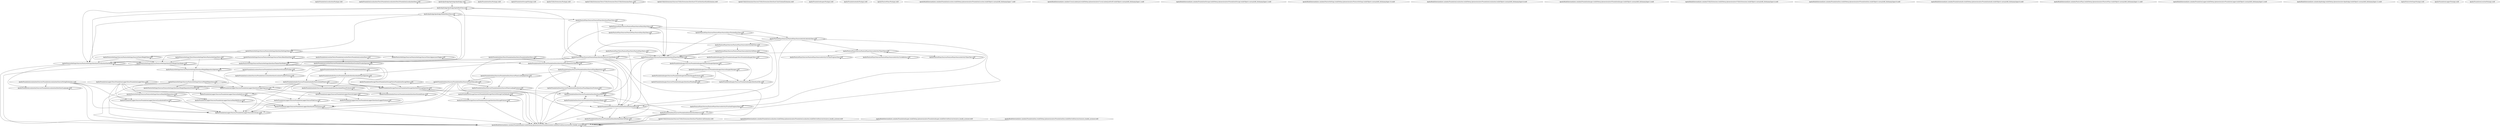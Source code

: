 digraph "" {
	"Apollo/FoundationLocalization/Package.swift"	[absolute_name="Apollo/FoundationLocalization/Package.swift",
		display_name="Package.swift",
		"metric_fan-in-dependency-graph"=0,
		"metric_fan-out-dependency-graph"=0,
		"metric_file_result_dependency_graph_louvain-modularity-in-file"=12,
		"metric_number-of-methods-in-file"=0,
		"metric_sloc-in-file"=42,
		metric_tag_dependencies=0.2464528493434516,
		metric_tag_name=0.42918343749917426,
		metric_tag_package=0.6248332623621315,
		metric_tag_targets=0.3080660616793145];
	"Apollo/FoundationLocalization/Tests/FoundationLocalizationTests/FoundationLocalizationTests.swift"	[absolute_name="Apollo/FoundationLocalization/Tests/FoundationLocalizationTests/FoundationLocalizationTests.swift",
		display_name="Apollo/FoundationLocalization/Tests/FoundationLocalizationTests/FoundationLocalizationTests.swift",
		"metric_fan-in-dependency-graph"=1,
		"metric_fan-out-dependency-graph"=1,
		"metric_file_result_dependency_graph_louvain-modularity-in-file"=13,
		"metric_number-of-methods-in-file"=1,
		"metric_sloc-in-file"=44,
		metric_tag_xctassertequal=0.9844078032939703];
	"Apollo/FoundationLocalization/Tests/FoundationLocalizationTests/FoundationLocalizationTests.swift" -> "Apollo/FoundationLocalization/Tests/FoundationLocalizationTests/FoundationLocalizationTests.swift";
	"Apollo/FoundationLocalization/Sources/FoundationLocalization/Interface/Language.swift"	[absolute_name="Apollo/FoundationLocalization/Sources/FoundationLocalization/Interface/Language.swift",
		display_name="Apollo/FoundationLocalization/Sources/FoundationLocalization/Interface/Language.swift",
		"metric_fan-in-dependency-graph"=3,
		"metric_fan-out-dependency-graph"=1,
		"metric_file_result_dependency_graph_louvain-modularity-in-file"=1,
		"metric_number-of-methods-in-file"=0,
		"metric_sloc-in-file"=5,
		metric_tag_caseiterable=0.36270953356176155,
		metric_tag_english=0.4016243699948798,
		metric_tag_foundationlocalization=0.33707698608720854,
		metric_tag_identifiable=0.3026446351197848,
		metric_tag_language=0.31793178386001125,
		metric_tag_netherlands=0.4016243699948798,
		metric_tag_public=0.3211696627613254];
	"Apollo/FoundationLocalization/Sources/FoundationLocalization/Interface/Language.swift" -> "Apollo/FoundationLocalization/Sources/FoundationLocalization/Interface/Language.swift";
	"Apollo/FoundationLocalization/Sources/FoundationLocalization/Source/StringExtensions.swift"	[absolute_name="Apollo/FoundationLocalization/Sources/FoundationLocalization/Source/StringExtensions.swift",
		display_name="StringExtensions.swift",
		"metric_fan-in-dependency-graph"=0,
		"metric_fan-out-dependency-graph"=5,
		"metric_file_result_dependency_graph_louvain-modularity-in-file"=1,
		"metric_number-of-methods-in-file"=1,
		"metric_sloc-in-file"=17,
		metric_tag_bundle=0.5353166523873862,
		metric_tag_errorline=0.2259062649127555,
		metric_tag_language=0.2874745446841432,
		metric_tag_localizationerror=0.3154039359877048,
		metric_tag_path=0.38556009663512647];
	"Apollo/FoundationLocalization/Sources/FoundationLocalization/Source/StringExtensions.swift" -> "Apollo/FoundationLocalization/Sources/FoundationLocalization/Interface/Language.swift";
	"Apollo/Build/Intermediates.noindex/FoundationAudio.build/Debug-iphonesimulator/FoundationAudio.build/DerivedSources/resource_bundle_\
accessor.swift"	[absolute_name="Apollo/Build/Intermediates.noindex/FoundationAudio.build/Debug-iphonesimulator/FoundationAudio.build/DerivedSources/resource_bundle_\
accessor.swift",
		display_name="Apollo/Build/Intermediates.noindex/FoundationAudio.build/Debug-iphonesimulator/FoundationAudio.build/DerivedSources/resource_bundle_\
accessor.swift",
		"metric_fan-in-dependency-graph"=23,
		"metric_fan-out-dependency-graph"=1,
		"metric_file_result_dependency_graph_louvain-modularity-in-file"=3,
		"metric_number-of-methods-in-file"=0,
		"metric_sloc-in-file"=31,
		metric_tag_bundle=0.6209646217770832,
		metric_tag_overrides=0.4168362807186382];
	"Apollo/FoundationLocalization/Sources/FoundationLocalization/Source/StringExtensions.swift" -> "Apollo/Build/Intermediates.noindex/FoundationAudio.build/Debug-iphonesimulator/FoundationAudio.build/DerivedSources/resource_bundle_\
accessor.swift";
	"Apollo/FoundationLogger/Sources/FoundationLogger/Interface/LoggerInjected.swift"	[absolute_name="Apollo/FoundationLogger/Sources/FoundationLogger/Interface/LoggerInjected.swift",
		display_name="Apollo/FoundationLogger/Sources/FoundationLogger/Interface/LoggerInjected.swift",
		"metric_fan-in-dependency-graph"=7,
		"metric_fan-out-dependency-graph"=3,
		"metric_file_result_dependency_graph_louvain-modularity-in-file"=10,
		"metric_number-of-methods-in-file"=0,
		"metric_sloc-in-file"=9,
		metric_tag_logger=0.6577908015784825,
		metric_tag_loggerinjected=0.38133878147679345,
		metric_tag_loggerinjectionmap=0.2693801948596817,
		metric_tag_loggerprotocol=0.4385272010523216,
		metric_tag_public=0.21541707326865414];
	"Apollo/FoundationLocalization/Sources/FoundationLocalization/Source/StringExtensions.swift" -> "Apollo/FoundationLogger/Sources/FoundationLogger/Interface/LoggerInjected.swift";
	"Apollo/FoundationLogger/Sources/FoundationLogger/Source/LocalizationError.swift"	[absolute_name="Apollo/FoundationLogger/Sources/FoundationLogger/Source/LocalizationError.swift",
		display_name="Apollo/FoundationLogger/Sources/FoundationLogger/Source/LocalizationError.swift",
		"metric_fan-in-dependency-graph"=3,
		"metric_fan-out-dependency-graph"=3,
		"metric_file_result_dependency_graph_louvain-modularity-in-file"=1,
		"metric_number-of-methods-in-file"=0,
		"metric_sloc-in-file"=38,
		metric_tag_errorline=0.3896554680745725,
		metric_tag_errortype=0.5950221609569869,
		metric_tag_localizationerror=0.21761037633429933,
		metric_tag_localizationerrortype=0.3553200485244046,
		metric_tag_public=0.35063115614226303];
	"Apollo/FoundationLocalization/Sources/FoundationLocalization/Source/StringExtensions.swift" -> "Apollo/FoundationLogger/Sources/FoundationLogger/Source/LocalizationError.swift";
	"Apollo/FoundationLogger/Sources/FoundationLogger/Source/ErrorLine.swift"	[absolute_name="Apollo/FoundationLogger/Sources/FoundationLogger/Source/ErrorLine.swift",
		display_name="Apollo/FoundationLogger/Sources/FoundationLogger/Source/ErrorLine.swift",
		"metric_fan-in-dependency-graph"=11,
		"metric_fan-out-dependency-graph"=1,
		"metric_file_result_dependency_graph_louvain-modularity-in-file"=1,
		"metric_number-of-methods-in-file"=0,
		"metric_sloc-in-file"=24,
		metric_tag_column=0.5939944469204657,
		metric_tag_customstringconvertible=0.29699722346023283,
		metric_tag_errorlocation=0.29699722346023283,
		metric_tag_function=0.5939944469204657];
	"Apollo/FoundationLocalization/Sources/FoundationLocalization/Source/StringExtensions.swift" -> "Apollo/FoundationLogger/Sources/FoundationLogger/Source/ErrorLine.swift";
	"Apollo/Build/Intermediates.noindex/FoundationAudio.build/Debug-iphonesimulator/FoundationAudio.build/DerivedSources/resource_bundle_\
accessor.swift" -> "Apollo/Build/Intermediates.noindex/FoundationAudio.build/Debug-iphonesimulator/FoundationAudio.build/DerivedSources/resource_bundle_\
accessor.swift";
	"Apollo/FoundationLogger/Sources/FoundationLogger/Interface/LoggerInjected.swift" -> "Apollo/FoundationLogger/Sources/FoundationLogger/Interface/LoggerInjected.swift";
	"Apollo/FoundationLogger/Sources/FoundationLogger/Interface/LoggerProtocol.swift"	[absolute_name="Apollo/FoundationLogger/Sources/FoundationLogger/Interface/LoggerProtocol.swift",
		display_name="Apollo/FoundationLogger/Sources/FoundationLogger/Interface/LoggerProtocol.swift",
		"metric_fan-in-dependency-graph"=3,
		"metric_fan-out-dependency-graph"=2,
		"metric_file_result_dependency_graph_louvain-modularity-in-file"=10,
		"metric_number-of-methods-in-file"=0,
		"metric_sloc-in-file"=6,
		metric_tag_error=0.4982613852104363,
		metric_tag_handleerror=0.4754940310861221,
		metric_tag_loggerprotocol=0.21427773102816233,
		metric_tag_loginfo=0.23774701554306105,
		metric_tag_logwarn=0.23774701554306105,
		metric_tag_message=0.4754940310861221];
	"Apollo/FoundationLogger/Sources/FoundationLogger/Interface/LoggerInjected.swift" -> "Apollo/FoundationLogger/Sources/FoundationLogger/Interface/LoggerProtocol.swift";
	"Apollo/FoundationLogger/Sources/FoundationLogger/Source/Logger.swift"	[absolute_name="Apollo/FoundationLogger/Sources/FoundationLogger/Source/Logger.swift",
		display_name="Apollo/FoundationLogger/Sources/FoundationLogger/Source/Logger.swift",
		"metric_fan-in-dependency-graph"=2,
		"metric_fan-out-dependency-graph"=3,
		"metric_file_result_dependency_graph_louvain-modularity-in-file"=10,
		"metric_number-of-methods-in-file"=4,
		"metric_sloc-in-file"=34,
		metric_tag_ddlogerror=0.22289733568541029,
		metric_tag_ddloglevel=0.22289733568541029,
		metric_tag_error=0.21093854808042284,
		metric_tag_handleerror=0.20130000741649529,
		metric_tag_loglevel=0.3343460035281154,
		metric_tag_message=0.6039000222494859];
	"Apollo/FoundationLogger/Sources/FoundationLogger/Interface/LoggerInjected.swift" -> "Apollo/FoundationLogger/Sources/FoundationLogger/Source/Logger.swift";
	"Apollo/FoundationLogger/Sources/FoundationLogger/Source/LocalizationError.swift" -> "Apollo/FoundationLogger/Sources/FoundationLogger/Source/LocalizationError.swift";
	"Apollo/FoundationLogger/Sources/FoundationLogger/Source/LocalizationError.swift" -> "Apollo/FoundationLogger/Sources/FoundationLogger/Source/ErrorLine.swift";
	"Apollo/FoundationLogger/Sources/FoundationLogger/Interface/ErrorProtocol.swift"	[absolute_name="Apollo/FoundationLogger/Sources/FoundationLogger/Interface/ErrorProtocol.swift",
		display_name="Apollo/FoundationLogger/Sources/FoundationLogger/Interface/ErrorProtocol.swift",
		"metric_fan-in-dependency-graph"=8,
		"metric_fan-out-dependency-graph"=3,
		"metric_file_result_dependency_graph_louvain-modularity-in-file"=1,
		"metric_number-of-methods-in-file"=0,
		"metric_sloc-in-file"=4,
		metric_tag_anyobject=0.2572539294861104,
		metric_tag_errorline=0.5487761999882008,
		metric_tag_errorprotocol=0.2959594303034938,
		metric_tag_foundation=0.2823622475834549,
		metric_tag_foundationlogger=0.2959594303034938,
		metric_tag_localizederror=0.44108521700028114];
	"Apollo/FoundationLogger/Sources/FoundationLogger/Source/LocalizationError.swift" -> "Apollo/FoundationLogger/Sources/FoundationLogger/Interface/ErrorProtocol.swift";
	"Apollo/FoundationLogger/Sources/FoundationLogger/Source/ErrorLine.swift" -> "Apollo/FoundationLogger/Sources/FoundationLogger/Source/ErrorLine.swift";
	"Apollo/FoundationData/Package.swift"	[absolute_name="Apollo/FoundationData/Package.swift",
		display_name="Package.swift",
		"metric_fan-in-dependency-graph"=0,
		"metric_fan-out-dependency-graph"=0,
		"metric_file_result_dependency_graph_louvain-modularity-in-file"=14,
		"metric_number-of-methods-in-file"=0,
		"metric_sloc-in-file"=43,
		metric_tag_dependencies=0.23959440472130444,
		metric_tag_name=0.4635998348288797,
		metric_tag_package=0.6074450100477337,
		metric_tag_targets=0.2994930059016305];
	"Apollo/FoundationData/Tests/FoundationDataTests/FoundationDataTests.swift"	[absolute_name="Apollo/FoundationData/Tests/FoundationDataTests/FoundationDataTests.swift",
		display_name="Apollo/FoundationData/Tests/FoundationDataTests/FoundationDataTests.swift",
		"metric_fan-in-dependency-graph"=1,
		"metric_fan-out-dependency-graph"=3,
		"metric_file_result_dependency_graph_louvain-modularity-in-file"=8,
		"metric_number-of-methods-in-file"=7,
		"metric_sloc-in-file"=147,
		metric_tag_xctassertequal=0.98572053887843];
	"Apollo/FoundationData/Tests/FoundationDataTests/FoundationDataTests.swift" -> "Apollo/FoundationData/Tests/FoundationDataTests/FoundationDataTests.swift";
	"Apollo/FoundationData/Sources/FoundationData/Interface/IntervalType.swift"	[absolute_name="Apollo/FoundationData/Sources/FoundationData/Interface/IntervalType.swift",
		display_name="Apollo/FoundationData/Sources/FoundationData/Interface/IntervalType.swift",
		"metric_fan-in-dependency-graph"=5,
		"metric_fan-out-dependency-graph"=2,
		"metric_file_result_dependency_graph_louvain-modularity-in-file"=2,
		"metric_number-of-methods-in-file"=1,
		"metric_sloc-in-file"=22,
		metric_tag_caseiterable=0.2534898271365934,
		metric_tag_color=0.3973442507044745,
		metric_tag_fastrun=0.2806865623963801,
		metric_tag_fastwalk=0.2806865623963801,
		metric_tag_intervaltype=0.38312562984788484,
		metric_tag_run=0.2806865623963801,
		metric_tag_walk=0.2806865623963801];
	"Apollo/FoundationData/Tests/FoundationDataTests/FoundationDataTests.swift" -> "Apollo/FoundationData/Sources/FoundationData/Interface/IntervalType.swift";
	"Apollo/FoundationData/Sources/FoundationData/Interface/PlansRepositoryInjected.swift"	[absolute_name="Apollo/FoundationData/Sources/FoundationData/Interface/PlansRepositoryInjected.swift",
		display_name="Apollo/FoundationData/Sources/FoundationData/Interface/PlansRepositoryInjected.swift",
		"metric_fan-in-dependency-graph"=5,
		"metric_fan-out-dependency-graph"=3,
		"metric_file_result_dependency_graph_louvain-modularity-in-file"=8,
		"metric_number-of-methods-in-file"=0,
		"metric_sloc-in-file"=9,
		metric_tag_plansrepository=0.6770330826641361,
		metric_tag_plansrepositoryinjected=0.39160655310013803,
		metric_tag_plansrepositoryinjectionmap=0.25984061325332847,
		metric_tag_plansrepositoryprotocol=0.42299760347658527,
		metric_tag_public=0.2077884918470744];
	"Apollo/FoundationData/Tests/FoundationDataTests/FoundationDataTests.swift" -> "Apollo/FoundationData/Sources/FoundationData/Interface/PlansRepositoryInjected.swift";
	"Apollo/FoundationData/Sources/FoundationData/Interface/IntervalType.swift" -> "Apollo/Build/Intermediates.noindex/FoundationAudio.build/Debug-iphonesimulator/FoundationAudio.build/DerivedSources/resource_bundle_\
accessor.swift";
	"Apollo/FoundationData/Sources/FoundationData/Interface/IntervalType.swift" -> "Apollo/FoundationData/Sources/FoundationData/Interface/IntervalType.swift";
	"Apollo/FoundationData/Sources/FoundationData/Interface/PlansRepositoryInjected.swift" -> "Apollo/FoundationData/Sources/FoundationData/Interface/PlansRepositoryInjected.swift";
	"Apollo/FoundationData/Sources/FoundationData/Interface/PlansRepositoryProtocol.swift"	[absolute_name="Apollo/FoundationData/Sources/FoundationData/Interface/PlansRepositoryProtocol.swift",
		display_name="Apollo/FoundationData/Sources/FoundationData/Interface/PlansRepositoryProtocol.swift",
		"metric_fan-in-dependency-graph"=3,
		"metric_fan-out-dependency-graph"=4,
		"metric_file_result_dependency_graph_louvain-modularity-in-file"=8,
		"metric_number-of-methods-in-file"=0,
		"metric_sloc-in-file"=9,
		metric_tag_given=0.23108499318242393,
		metric_tag_guid=0.23108499318242393,
		metric_tag_load=0.26697192171128126,
		metric_tag_otherwise=0.3218726541626653,
		metric_tag_plan=0.2707588331425664,
		metric_tag_plans=0.4744706243553174,
		metric_tag_uuid=0.25656578471275016];
	"Apollo/FoundationData/Sources/FoundationData/Interface/PlansRepositoryInjected.swift" -> "Apollo/FoundationData/Sources/FoundationData/Interface/PlansRepositoryProtocol.swift";
	"Apollo/FoundationData/Sources/FoundationData/Source/PlansRepository.swift"	[absolute_name="Apollo/FoundationData/Sources/FoundationData/Source/PlansRepository.swift",
		display_name="Apollo/FoundationData/Sources/FoundationData/Source/PlansRepository.swift",
		"metric_fan-in-dependency-graph"=2,
		"metric_fan-out-dependency-graph"=6,
		"metric_file_result_dependency_graph_louvain-modularity-in-file"=8,
		"metric_number-of-methods-in-file"=5,
		"metric_sloc-in-file"=30,
		metric_tag_day=0.3265050034905964,
		metric_tag_plan=0.5102418519816883,
		metric_tag_plans=0.39739303919709823,
		metric_tag_plansrepositoryprotocol=0.21942994091759208,
		metric_tag_uuid=0.32233014555807943];
	"Apollo/FoundationData/Sources/FoundationData/Interface/PlansRepositoryInjected.swift" -> "Apollo/FoundationData/Sources/FoundationData/Source/PlansRepository.swift";
	"Apollo/FoundationData/Sources/FoundationData/Interface/Day.swift"	[absolute_name="Apollo/FoundationData/Sources/FoundationData/Interface/Day.swift",
		display_name="Apollo/FoundationData/Sources/FoundationData/Interface/Day.swift",
		"metric_fan-in-dependency-graph"=9,
		"metric_fan-out-dependency-graph"=5,
		"metric_file_result_dependency_graph_louvain-modularity-in-file"=2,
		"metric_number-of-methods-in-file"=4,
		"metric_sloc-in-file"=53,
		metric_tag_endfraction=0.22859841376312667,
		metric_tag_fractionduration=0.25312456777155884,
		metric_tag_fractionscalculated=0.25312456777155884,
		metric_tag_public=0.5060445663994084,
		metric_tag_remainingfraction=0.3374994236954118,
		metric_tag_startfraction=0.22859841376312667,
		metric_tag_totaltime=0.3047978850175022];
	"Apollo/FoundationData/Sources/FoundationData/Interface/Day.swift" -> "Apollo/Build/Intermediates.noindex/FoundationAudio.build/Debug-iphonesimulator/FoundationAudio.build/DerivedSources/resource_bundle_\
accessor.swift";
	"Apollo/FoundationData/Sources/FoundationData/Interface/Day.swift" -> "Apollo/FoundationData/Sources/FoundationData/Interface/IntervalType.swift";
	"Apollo/FoundationData/Sources/FoundationData/Interface/Day.swift" -> "Apollo/FoundationData/Sources/FoundationData/Interface/Day.swift";
	"Apollo/FoundationData/Sources/FoundationData/Interface/Plan.swift"	[absolute_name="Apollo/FoundationData/Sources/FoundationData/Interface/Plan.swift",
		display_name="Apollo/FoundationData/Sources/FoundationData/Interface/Plan.swift",
		"metric_fan-in-dependency-graph"=10,
		"metric_fan-out-dependency-graph"=3,
		"metric_file_result_dependency_graph_louvain-modularity-in-file"=5,
		"metric_number-of-methods-in-file"=1,
		"metric_sloc-in-file"=19,
		metric_tag_hasher=0.3012444983942818,
		metric_tag_name=0.20933873428170943,
		metric_tag_plan=0.4528974662472535,
		metric_tag_public=0.5022993156307871,
		metric_tag_weeks=0.3393442825928686];
	"Apollo/FoundationData/Sources/FoundationData/Interface/Day.swift" -> "Apollo/FoundationData/Sources/FoundationData/Interface/Plan.swift";
	"Apollo/FoundationData/Sources/FoundationData/Interface/Interval.swift"	[absolute_name="Apollo/FoundationData/Sources/FoundationData/Interface/Interval.swift",
		display_name="Apollo/FoundationData/Sources/FoundationData/Interface/Interval.swift",
		"metric_fan-in-dependency-graph"=4,
		"metric_fan-out-dependency-graph"=4,
		"metric_file_result_dependency_graph_louvain-modularity-in-file"=2,
		"metric_number-of-methods-in-file"=0,
		"metric_sloc-in-file"=18,
		metric_tag_interval=0.5203836186922156,
		metric_tag_public=0.5392982383490229,
		metric_tag_seconds=0.29286410870586577,
		metric_tag_type=0.283004663675102];
	"Apollo/FoundationData/Sources/FoundationData/Interface/Day.swift" -> "Apollo/FoundationData/Sources/FoundationData/Interface/Interval.swift";
	"Apollo/FoundationData/Sources/FoundationData/Interface/Plan.swift" -> "Apollo/Build/Intermediates.noindex/FoundationAudio.build/Debug-iphonesimulator/FoundationAudio.build/DerivedSources/resource_bundle_\
accessor.swift";
	"Apollo/FoundationData/Sources/FoundationData/Interface/Plan.swift" -> "Apollo/FoundationData/Sources/FoundationData/Interface/Plan.swift";
	"Apollo/FoundationData/Sources/FoundationData/Interface/Week.swift"	[absolute_name="Apollo/FoundationData/Sources/FoundationData/Interface/Week.swift",
		display_name="Apollo/FoundationData/Sources/FoundationData/Interface/Week.swift",
		"metric_fan-in-dependency-graph"=2,
		"metric_fan-out-dependency-graph"=4,
		"metric_file_result_dependency_graph_louvain-modularity-in-file"=5,
		"metric_number-of-methods-in-file"=1,
		"metric_sloc-in-file"=19,
		metric_tag_days=0.32217239698661476,
		metric_tag_hasher=0.28600058143061746,
		metric_tag_public=0.4768813939784577,
		metric_tag_week=0.5395128044470622];
	"Apollo/FoundationData/Sources/FoundationData/Interface/Plan.swift" -> "Apollo/FoundationData/Sources/FoundationData/Interface/Week.swift";
	"Apollo/FoundationData/Sources/FoundationData/Interface/Interval.swift" -> "Apollo/Build/Intermediates.noindex/FoundationAudio.build/Debug-iphonesimulator/FoundationAudio.build/DerivedSources/resource_bundle_\
accessor.swift";
	"Apollo/FoundationData/Sources/FoundationData/Interface/Interval.swift" -> "Apollo/FoundationData/Sources/FoundationData/Interface/IntervalType.swift";
	"Apollo/FoundationData/Sources/FoundationData/Interface/Interval.swift" -> "Apollo/FoundationData/Sources/FoundationData/Interface/Plan.swift";
	"Apollo/FoundationData/Sources/FoundationData/Interface/Interval.swift" -> "Apollo/FoundationData/Sources/FoundationData/Interface/Interval.swift";
	"Apollo/FoundationData/Sources/FoundationData/Interface/PlansRepositoryProtocol.swift" -> "Apollo/Build/Intermediates.noindex/FoundationAudio.build/Debug-iphonesimulator/FoundationAudio.build/DerivedSources/resource_bundle_\
accessor.swift";
	"Apollo/FoundationData/Sources/FoundationData/Interface/PlansRepositoryProtocol.swift" -> "Apollo/FoundationData/Sources/FoundationData/Interface/Day.swift";
	"Apollo/FoundationData/Sources/FoundationData/Interface/PlansRepositoryProtocol.swift" -> "Apollo/FoundationData/Sources/FoundationData/Interface/Plan.swift";
	"Apollo/FoundationData/Sources/FoundationData/Interface/PlansRepositoryProtocol.swift" -> "Apollo/FoundationData/Sources/FoundationData/Interface/PlansRepositoryProtocol.swift";
	"Apollo/FoundationData/Sources/FoundationData/Interface/Week.swift" -> "Apollo/Build/Intermediates.noindex/FoundationAudio.build/Debug-iphonesimulator/FoundationAudio.build/DerivedSources/resource_bundle_\
accessor.swift";
	"Apollo/FoundationData/Sources/FoundationData/Interface/Week.swift" -> "Apollo/FoundationData/Sources/FoundationData/Interface/Day.swift";
	"Apollo/FoundationData/Sources/FoundationData/Interface/Week.swift" -> "Apollo/FoundationData/Sources/FoundationData/Interface/Plan.swift";
	"Apollo/FoundationData/Sources/FoundationData/Interface/Week.swift" -> "Apollo/FoundationData/Sources/FoundationData/Interface/Week.swift";
	"Apollo/FoundationData/Sources/FoundationData/Source/PlansRepository.swift" -> "Apollo/Build/Intermediates.noindex/FoundationAudio.build/Debug-iphonesimulator/FoundationAudio.build/DerivedSources/resource_bundle_\
accessor.swift";
	"Apollo/FoundationData/Sources/FoundationData/Source/PlansRepository.swift" -> "Apollo/FoundationData/Sources/FoundationData/Interface/Day.swift";
	"Apollo/FoundationData/Sources/FoundationData/Source/PlansRepository.swift" -> "Apollo/FoundationData/Sources/FoundationData/Interface/Plan.swift";
	"Apollo/FoundationData/Sources/FoundationData/Source/PlansRepository.swift" -> "Apollo/FoundationData/Sources/FoundationData/Interface/PlansRepositoryProtocol.swift";
	"Apollo/FoundationData/Sources/FoundationData/Source/PlansRepository.swift" -> "Apollo/FoundationData/Sources/FoundationData/Source/PlansRepository.swift";
	"Apollo/FoundationData/Sources/FoundationData/Source/PlansLoadingInjected.swift"	[absolute_name="Apollo/FoundationData/Sources/FoundationData/Source/PlansLoadingInjected.swift",
		display_name="Apollo/FoundationData/Sources/FoundationData/Source/PlansLoadingInjected.swift",
		"metric_fan-in-dependency-graph"=2,
		"metric_fan-out-dependency-graph"=3,
		"metric_file_result_dependency_graph_louvain-modularity-in-file"=5,
		"metric_number-of-methods-in-file"=0,
		"metric_sloc-in-file"=9,
		metric_tag_plansfileloader=0.2479656903374728,
		metric_tag_plansloader=0.5191742368462717,
		metric_tag_plansloaderinjectionmap=0.2745697450634424,
		metric_tag_plansloadinginjected=0.4959313806749456,
		metric_tag_plansloadingprotocol=0.44697533112647614];
	"Apollo/FoundationData/Sources/FoundationData/Source/PlansRepository.swift" -> "Apollo/FoundationData/Sources/FoundationData/Source/PlansLoadingInjected.swift";
	"Apollo/FoundationData/Sources/FoundationData/Source/PlansLoadingInjected.swift" -> "Apollo/FoundationData/Sources/FoundationData/Source/PlansLoadingInjected.swift";
	"Apollo/FoundationData/Sources/FoundationData/Source/PlansFileLoader.swift"	[absolute_name="Apollo/FoundationData/Sources/FoundationData/Source/PlansFileLoader.swift",
		display_name="Apollo/FoundationData/Sources/FoundationData/Source/PlansFileLoader.swift",
		"metric_fan-in-dependency-graph"=2,
		"metric_fan-out-dependency-graph"=9,
		"metric_file_result_dependency_graph_louvain-modularity-in-file"=5,
		"metric_number-of-methods-in-file"=5,
		"metric_sloc-in-file"=64,
		metric_tag_catch=0.35396635765202167,
		metric_tag_error=0.24180268766566823,
		metric_tag_errorline=0.27815755947991405,
		metric_tag_fileerror=0.3752814882646196,
		metric_tag_jsondata=0.25551126303239713,
		metric_tag_plan=0.28210313560994627,
		metric_tag_throw=0.3752814882646196];
	"Apollo/FoundationData/Sources/FoundationData/Source/PlansLoadingInjected.swift" -> "Apollo/FoundationData/Sources/FoundationData/Source/PlansFileLoader.swift";
	"Apollo/FoundationData/Sources/FoundationData/Source/PlansLoadingProtocol.swift"	[absolute_name="Apollo/FoundationData/Sources/FoundationData/Source/PlansLoadingProtocol.swift",
		display_name="Apollo/FoundationData/Sources/FoundationData/Source/PlansLoadingProtocol.swift",
		"metric_fan-in-dependency-graph"=3,
		"metric_fan-out-dependency-graph"=2,
		"metric_file_result_dependency_graph_louvain-modularity-in-file"=5,
		"metric_number-of-methods-in-file"=0,
		"metric_sloc-in-file"=5,
		metric_tag_load=0.2765573293742793,
		metric_tag_otherwise=0.29638153560035346,
		metric_tag_plans=0.6553414701049124,
		metric_tag_remove=0.2233387423655442,
		metric_tag_returns=0.373122507805015];
	"Apollo/FoundationData/Sources/FoundationData/Source/PlansLoadingInjected.swift" -> "Apollo/FoundationData/Sources/FoundationData/Source/PlansLoadingProtocol.swift";
	"Apollo/FoundationData/Sources/FoundationData/Source/PlansFileLoader.swift" -> "Apollo/Build/Intermediates.noindex/FoundationAudio.build/Debug-iphonesimulator/FoundationAudio.build/DerivedSources/resource_bundle_\
accessor.swift";
	"Apollo/FoundationData/Sources/FoundationData/Source/PlansFileLoader.swift" -> "Apollo/FoundationLogger/Sources/FoundationLogger/Interface/LoggerInjected.swift";
	"Apollo/FoundationData/Sources/FoundationData/Source/PlansFileLoader.swift" -> "Apollo/FoundationLogger/Sources/FoundationLogger/Source/ErrorLine.swift";
	"Apollo/FoundationData/Sources/FoundationData/Source/PlansFileLoader.swift" -> "Apollo/FoundationData/Sources/FoundationData/Interface/Plan.swift";
	"Apollo/FoundationData/Sources/FoundationData/Source/PlansFileLoader.swift" -> "Apollo/FoundationData/Sources/FoundationData/Source/PlansFileLoader.swift";
	"Apollo/FoundationData/Sources/FoundationData/Source/PlansFileLoader.swift" -> "Apollo/FoundationData/Sources/FoundationData/Source/PlansLoadingProtocol.swift";
	"Apollo/FoundationStorage/Sources/FoundationStorage/Interface/StorageInjected.swift"	[absolute_name="Apollo/FoundationStorage/Sources/FoundationStorage/Interface/StorageInjected.swift",
		display_name="Apollo/FoundationStorage/Sources/FoundationStorage/Interface/StorageInjected.swift",
		"metric_fan-in-dependency-graph"=6,
		"metric_fan-out-dependency-graph"=3,
		"metric_file_result_dependency_graph_louvain-modularity-in-file"=3,
		"metric_number-of-methods-in-file"=0,
		"metric_sloc-in-file"=9,
		metric_tag_foundationstorage=0.22421033232039098,
		metric_tag_public=0.22649373379621346,
		metric_tag_storage=0.5355526660158337,
		metric_tag_storageinjected=0.40890974815648073,
		metric_tag_storageinjectionmap=0.28323161771132926,
		metric_tag_storageprotocol=0.461076095921483,
		metric_tag_storageuserdefaults=0.25578828284580707];
	"Apollo/FoundationData/Sources/FoundationData/Source/PlansFileLoader.swift" -> "Apollo/FoundationStorage/Sources/FoundationStorage/Interface/StorageInjected.swift";
	"Apollo/FoundationData/Sources/FoundationData/Source/PlansFileLoader.swift" -> "Apollo/FoundationLogger/Sources/FoundationLogger/Interface/ErrorProtocol.swift";
	"Apollo/FoundationLogger/Sources/FoundationLogger/Source/FileError.swift"	[absolute_name="Apollo/FoundationLogger/Sources/FoundationLogger/Source/FileError.swift",
		display_name="Apollo/FoundationLogger/Sources/FoundationLogger/Source/FileError.swift",
		"metric_fan-in-dependency-graph"=3,
		"metric_fan-out-dependency-graph"=3,
		"metric_file_result_dependency_graph_louvain-modularity-in-file"=1,
		"metric_number-of-methods-in-file"=0,
		"metric_sloc-in-file"=66,
		metric_tag_description=0.29841182342000244,
		metric_tag_errorline=0.23055145643899105,
		metric_tag_errortype=0.35206287877847736,
		metric_tag_filename=0.4223320248382793,
		metric_tag_not=0.2347085858523182,
		metric_tag_possible=0.2964934388781721,
		metric_tag_seems=0.22237007915862905];
	"Apollo/FoundationData/Sources/FoundationData/Source/PlansFileLoader.swift" -> "Apollo/FoundationLogger/Sources/FoundationLogger/Source/FileError.swift";
	"Apollo/FoundationData/Sources/FoundationData/Source/PlansLoadingProtocol.swift" -> "Apollo/FoundationData/Sources/FoundationData/Interface/Plan.swift";
	"Apollo/FoundationData/Sources/FoundationData/Source/PlansLoadingProtocol.swift" -> "Apollo/FoundationData/Sources/FoundationData/Source/PlansLoadingProtocol.swift";
	"Apollo/FoundationStorage/Sources/FoundationStorage/Interface/StorageInjected.swift" -> "Apollo/FoundationStorage/Sources/FoundationStorage/Interface/StorageInjected.swift";
	"Apollo/FoundationStorage/Sources/FoundationStorage/Interface/StorageProtocol.swift"	[absolute_name="Apollo/FoundationStorage/Sources/FoundationStorage/Interface/StorageProtocol.swift",
		display_name="Apollo/FoundationStorage/Sources/FoundationStorage/Interface/StorageProtocol.swift",
		"metric_fan-in-dependency-graph"=3,
		"metric_fan-out-dependency-graph"=2,
		"metric_file_result_dependency_graph_louvain-modularity-in-file"=3,
		"metric_number-of-methods-in-file"=0,
		"metric_sloc-in-file"=10,
		metric_tag_defaultname=0.7377540202308633,
		metric_tag_forkey=0.5675226472691618,
		metric_tag_value=0.22087964819311356];
	"Apollo/FoundationStorage/Sources/FoundationStorage/Interface/StorageInjected.swift" -> "Apollo/FoundationStorage/Sources/FoundationStorage/Interface/StorageProtocol.swift";
	"Apollo/FoundationStorage/Sources/FoundationStorage/Source/StorageUserDefaults.swift"	[absolute_name="Apollo/FoundationStorage/Sources/FoundationStorage/Source/StorageUserDefaults.swift",
		display_name="Apollo/FoundationStorage/Sources/FoundationStorage/Source/StorageUserDefaults.swift",
		"metric_fan-in-dependency-graph"=2,
		"metric_fan-out-dependency-graph"=3,
		"metric_file_result_dependency_graph_louvain-modularity-in-file"=3,
		"metric_number-of-methods-in-file"=7,
		"metric_sloc-in-file"=24,
		metric_tag_defaultname=0.7611025081974323,
		metric_tag_forkey=0.585483641499153,
		metric_tag_value=0.22787006188992143];
	"Apollo/FoundationStorage/Sources/FoundationStorage/Interface/StorageInjected.swift" -> "Apollo/FoundationStorage/Sources/FoundationStorage/Source/StorageUserDefaults.swift";
	"Apollo/FoundationLogger/Sources/FoundationLogger/Interface/ErrorProtocol.swift" -> "Apollo/Build/Intermediates.noindex/FoundationAudio.build/Debug-iphonesimulator/FoundationAudio.build/DerivedSources/resource_bundle_\
accessor.swift";
	"Apollo/FoundationLogger/Sources/FoundationLogger/Interface/ErrorProtocol.swift" -> "Apollo/FoundationLogger/Sources/FoundationLogger/Source/ErrorLine.swift";
	"Apollo/FoundationLogger/Sources/FoundationLogger/Interface/ErrorProtocol.swift" -> "Apollo/FoundationLogger/Sources/FoundationLogger/Interface/ErrorProtocol.swift";
	"Apollo/FoundationLogger/Sources/FoundationLogger/Source/FileError.swift" -> "Apollo/FoundationLogger/Sources/FoundationLogger/Source/ErrorLine.swift";
	"Apollo/FoundationLogger/Sources/FoundationLogger/Source/FileError.swift" -> "Apollo/FoundationLogger/Sources/FoundationLogger/Interface/ErrorProtocol.swift";
	"Apollo/FoundationLogger/Sources/FoundationLogger/Source/FileError.swift" -> "Apollo/FoundationLogger/Sources/FoundationLogger/Source/FileError.swift";
	"Apollo/FoundationStorage/Package.swift"	[absolute_name="Apollo/FoundationStorage/Package.swift",
		display_name="Package.swift",
		"metric_fan-in-dependency-graph"=0,
		"metric_fan-out-dependency-graph"=0,
		"metric_file_result_dependency_graph_louvain-modularity-in-file"=15,
		"metric_number-of-methods-in-file"=0,
		"metric_sloc-in-file"=32,
		metric_tag_dependencies=0.28395289284185504,
		metric_tag_name=0.3296584017655766,
		metric_tag_other=0.21296466963139127,
		metric_tag_package=0.5890150870192286,
		metric_tag_products=0.21296466963139127,
		metric_tag_targets=0.3549411160523188];
	"Apollo/FoundationStorage/Tests/FoundationStorageTests/FoundationStorageTests.swift"	[absolute_name="Apollo/FoundationStorage/Tests/FoundationStorageTests/FoundationStorageTests.swift",
		display_name="Apollo/FoundationStorage/Tests/FoundationStorageTests/FoundationStorageTests.swift",
		"metric_fan-in-dependency-graph"=1,
		"metric_fan-out-dependency-graph"=2,
		"metric_file_result_dependency_graph_louvain-modularity-in-file"=3,
		"metric_number-of-methods-in-file"=1,
		"metric_sloc-in-file"=18,
		metric_tag_doublevalue=0.4671500358858765,
		metric_tag_forkey=0.6490780278343294,
		metric_tag_stringvalue=0.4671500358858765,
		metric_tag_xctassertequal=0.2350863050239438];
	"Apollo/FoundationStorage/Tests/FoundationStorageTests/FoundationStorageTests.swift" -> "Apollo/FoundationStorage/Sources/FoundationStorage/Interface/StorageInjected.swift";
	"Apollo/FoundationStorage/Tests/FoundationStorageTests/FoundationStorageTests.swift" -> "Apollo/FoundationStorage/Tests/FoundationStorageTests/FoundationStorageTests.swift";
	"Apollo/FoundationStorage/Sources/FoundationStorage/Interface/StorageProtocol.swift" -> "Apollo/Build/Intermediates.noindex/FoundationAudio.build/Debug-iphonesimulator/FoundationAudio.build/DerivedSources/resource_bundle_\
accessor.swift";
	"Apollo/FoundationStorage/Sources/FoundationStorage/Interface/StorageProtocol.swift" -> "Apollo/FoundationStorage/Sources/FoundationStorage/Interface/StorageProtocol.swift";
	"Apollo/FoundationStorage/Sources/FoundationStorage/Source/StorageUserDefaults.swift" -> "Apollo/Build/Intermediates.noindex/FoundationAudio.build/Debug-iphonesimulator/FoundationAudio.build/DerivedSources/resource_bundle_\
accessor.swift";
	"Apollo/FoundationStorage/Sources/FoundationStorage/Source/StorageUserDefaults.swift" -> "Apollo/FoundationStorage/Sources/FoundationStorage/Interface/StorageProtocol.swift";
	"Apollo/FoundationStorage/Sources/FoundationStorage/Source/StorageUserDefaults.swift" -> "Apollo/FoundationStorage/Sources/FoundationStorage/Source/StorageUserDefaults.swift";
	"Apollo/ApolloApp/ApolloApp/MobileMenuView.swift"	[absolute_name="Apollo/ApolloApp/ApolloApp/MobileMenuView.swift",
		display_name="Apollo/ApolloApp/ApolloApp/MobileMenuView.swift",
		"metric_fan-in-dependency-graph"=2,
		"metric_fan-out-dependency-graph"=5,
		"metric_file_result_dependency_graph_louvain-modularity-in-file"=0,
		"metric_number-of-methods-in-file"=1,
		"metric_sloc-in-file"=49,
		metric_tag_mindragtranslationforswipe=0.20667749030926977,
		metric_tag_selectedtab=0.5166937257731744,
		metric_tag_swipeleft=0.20667749030926977,
		metric_tag_swiperight=0.20667749030926977,
		metric_tag_systemimage=0.20667749030926977,
		metric_tag_tabscount=0.20667749030926977,
		metric_tag_translation=0.5166937257731744];
	"Apollo/ApolloApp/ApolloApp/MobileMenuView.swift" -> "Apollo/ApolloApp/ApolloApp/MobileMenuView.swift";
	"Apollo/FeaturePlans/Sources/FeaturePlans/Interface/PlansView.swift"	[absolute_name="Apollo/FeaturePlans/Sources/FeaturePlans/Interface/PlansView.swift",
		display_name="Apollo/FeaturePlans/Sources/FeaturePlans/Interface/PlansView.swift",
		"metric_fan-in-dependency-graph"=2,
		"metric_fan-out-dependency-graph"=4,
		"metric_file_result_dependency_graph_louvain-modularity-in-file"=2,
		"metric_number-of-methods-in-file"=0,
		"metric_sloc-in-file"=39,
		metric_tag_alignment=0.2481435992253425,
		metric_tag_center=0.28850702107315224,
		metric_tag_enable=0.28850702107315224,
		metric_tag_maxwidth=0.2481435992253425,
		metric_tag_plansview=0.2985581597304492,
		metric_tag_plansviewmodel=0.21687383426925666,
		metric_tag_view=0.23114304158781146];
	"Apollo/ApolloApp/ApolloApp/MobileMenuView.swift" -> "Apollo/FeaturePlans/Sources/FeaturePlans/Interface/PlansView.swift";
	"Apollo/FeatureSettings/Sources/FeatureSettings/Interface/SettingsView.swift"	[absolute_name="Apollo/FeatureSettings/Sources/FeatureSettings/Interface/SettingsView.swift",
		display_name="Apollo/FeatureSettings/Sources/FeatureSettings/Interface/SettingsView.swift",
		"metric_fan-in-dependency-graph"=2,
		"metric_fan-out-dependency-graph"=7,
		"metric_file_result_dependency_graph_louvain-modularity-in-file"=0,
		"metric_number-of-methods-in-file"=2,
		"metric_sloc-in-file"=83,
		metric_tag_darkmode=0.44102241671282455,
		metric_tag_header=0.3675186805940205,
		metric_tag_section=0.3675186805940205,
		metric_tag_selectedlanguage=0.22051120835641227,
		metric_tag_text=0.4059457444764647];
	"Apollo/ApolloApp/ApolloApp/MobileMenuView.swift" -> "Apollo/FeatureSettings/Sources/FeatureSettings/Interface/SettingsView.swift";
	"Apollo/FeatureSettings/Sources/FeatureSettings/Interface/LocalizationViewModel.swift"	[absolute_name="Apollo/FeatureSettings/Sources/FeatureSettings/Interface/LocalizationViewModel.swift",
		display_name="Apollo/FeatureSettings/Sources/FeatureSettings/Interface/LocalizationViewModel.swift",
		"metric_fan-in-dependency-graph"=7,
		"metric_fan-out-dependency-graph"=4,
		"metric_file_result_dependency_graph_louvain-modularity-in-file"=0,
		"metric_number-of-methods-in-file"=2,
		"metric_sloc-in-file"=17,
		metric_tag_forkey=0.20691014426896476,
		metric_tag_key=0.3536522344224298,
		metric_tag_language=0.5894203907040497,
		metric_tag_mark=0.20326417716861386,
		metric_tag_public=0.29771158109568063,
		metric_tag_value=0.3758037153881533];
	"Apollo/ApolloApp/ApolloApp/MobileMenuView.swift" -> "Apollo/FeatureSettings/Sources/FeatureSettings/Interface/LocalizationViewModel.swift";
	"Apollo/FeatureSettings/Sources/FeatureSettings/Interface/ThemeViewModel.swift"	[absolute_name="Apollo/FeatureSettings/Sources/FeatureSettings/Interface/ThemeViewModel.swift",
		display_name="Apollo/FeatureSettings/Sources/FeatureSettings/Interface/ThemeViewModel.swift",
		"metric_fan-in-dependency-graph"=5,
		"metric_fan-out-dependency-graph"=2,
		"metric_file_result_dependency_graph_louvain-modularity-in-file"=0,
		"metric_number-of-methods-in-file"=3,
		"metric_sloc-in-file"=22,
		metric_tag_colorscheme=0.6015649029106527,
		metric_tag_getcolorschemedevice=0.25330709018689196,
		metric_tag_key=0.30078245145532634,
		metric_tag_public=0.2532047318599401,
		metric_tag_value=0.39952795351722026];
	"Apollo/ApolloApp/ApolloApp/MobileMenuView.swift" -> "Apollo/FeatureSettings/Sources/FeatureSettings/Interface/ThemeViewModel.swift";
	"Apollo/FeaturePlans/Sources/FeaturePlans/Interface/PlansView.swift" -> "Apollo/FeaturePlans/Sources/FeaturePlans/Interface/PlansView.swift";
	"Apollo/FeaturePlans/Sources/FeaturePlans/Interface/PlansViewModel.swift"	[absolute_name="Apollo/FeaturePlans/Sources/FeaturePlans/Interface/PlansViewModel.swift",
		display_name="Apollo/FeaturePlans/Sources/FeaturePlans/Interface/PlansViewModel.swift",
		"metric_fan-in-dependency-graph"=8,
		"metric_fan-out-dependency-graph"=6,
		"metric_file_result_dependency_graph_louvain-modularity-in-file"=4,
		"metric_number-of-methods-in-file"=6,
		"metric_sloc-in-file"=37,
		metric_tag_gif=0.20393589042152716,
		metric_tag_level=0.24181731357204775,
		metric_tag_loss=0.24181731357204775,
		metric_tag_name=0.504126023416897,
		metric_tag_plans=0.21236043183964198,
		metric_tag_uuid=0.344496063866376,
		metric_tag_weekid=0.20393589042152716];
	"Apollo/FeaturePlans/Sources/FeaturePlans/Interface/PlansView.swift" -> "Apollo/FeaturePlans/Sources/FeaturePlans/Interface/PlansViewModel.swift";
	"Apollo/FeaturePlans/Sources/FeaturePlans/Interface/ActivityViewModel.swift"	[absolute_name="Apollo/FeaturePlans/Sources/FeaturePlans/Interface/ActivityViewModel.swift",
		display_name="Apollo/FeaturePlans/Sources/FeaturePlans/Interface/ActivityViewModel.swift",
		"metric_fan-in-dependency-graph"=6,
		"metric_fan-out-dependency-graph"=8,
		"metric_file_result_dependency_graph_louvain-modularity-in-file"=2,
		"metric_number-of-methods-in-file"=14,
		"metric_sloc-in-file"=135,
		metric_tag_activebutton=0.28498918999307365,
		metric_tag_currentinterval=0.38661439049905466,
		metric_tag_double=0.25556158156668374,
		metric_tag_timeelapsed=0.2374909916608947,
		metric_tag_timeremaining=0.37998558665743154,
		metric_tag_totaltime=0.25737555759838426,
		metric_tag_totaltimeremaining=0.2374909916608947];
	"Apollo/FeaturePlans/Sources/FeaturePlans/Interface/PlansView.swift" -> "Apollo/FeaturePlans/Sources/FeaturePlans/Interface/ActivityViewModel.swift";
	"Apollo/FeaturePlans/Sources/FeaturePlans/Source/Days/DaysView.swift"	[absolute_name="Apollo/FeaturePlans/Sources/FeaturePlans/Source/Days/DaysView.swift",
		display_name="Apollo/FeaturePlans/Sources/FeaturePlans/Source/Days/DaysView.swift",
		"metric_fan-in-dependency-graph"=2,
		"metric_fan-out-dependency-graph"=6,
		"metric_file_result_dependency_graph_louvain-modularity-in-file"=2,
		"metric_number-of-methods-in-file"=0,
		"metric_sloc-in-file"=56,
		metric_tag_alignment=0.340347758629191,
		metric_tag_day=0.21413776256672426,
		metric_tag_daysview=0.2047475751982579,
		metric_tag_plan=0.22309417902362458,
		metric_tag_planid=0.3163565563897158];
	"Apollo/FeaturePlans/Sources/FeaturePlans/Interface/PlansView.swift" -> "Apollo/FeaturePlans/Sources/FeaturePlans/Source/Days/DaysView.swift";
	"Apollo/FeatureSettings/Sources/FeatureSettings/Interface/SettingsView.swift" -> "Apollo/FeatureSettings/Sources/FeatureSettings/Interface/SettingsView.swift";
	"Apollo/FeatureSettings/Sources/FeatureSettings/Interface/SettingsView.swift" -> "Apollo/FeatureSettings/Sources/FeatureSettings/Interface/LocalizationViewModel.swift";
	"Apollo/FeatureSettings/Sources/FeatureSettings/Interface/SettingsView.swift" -> "Apollo/FeatureSettings/Sources/FeatureSettings/Interface/ThemeViewModel.swift";
	"Apollo/FeatureSettings/Sources/FeatureSettings/Interface/WeightViewModel.swift"	[absolute_name="Apollo/FeatureSettings/Sources/FeatureSettings/Interface/WeightViewModel.swift",
		display_name="Apollo/FeatureSettings/Sources/FeatureSettings/Interface/WeightViewModel.swift",
		"metric_fan-in-dependency-graph"=5,
		"metric_fan-out-dependency-graph"=3,
		"metric_file_result_dependency_graph_louvain-modularity-in-file"=0,
		"metric_number-of-methods-in-file"=4,
		"metric_sloc-in-file"=18,
		metric_tag_bodymass=0.5471061652050075,
		metric_tag_format=0.21942000568852904,
		metric_tag_loadfromhealth=0.2526356405530626,
		metric_tag_onappear=0.22815686046951383,
		metric_tag_public=0.20202684284061986,
		metric_tag_update=0.38074791753503145];
	"Apollo/FeatureSettings/Sources/FeatureSettings/Interface/SettingsView.swift" -> "Apollo/FeatureSettings/Sources/FeatureSettings/Interface/WeightViewModel.swift";
	"Apollo/FeatureSettings/Sources/FeatureSettings/Source/Views/AppearanceToggle.swift"	[absolute_name="Apollo/FeatureSettings/Sources/FeatureSettings/Source/Views/AppearanceToggle.swift",
		display_name="Apollo/FeatureSettings/Sources/FeatureSettings/Source/Views/AppearanceToggle.swift",
		"metric_fan-in-dependency-graph"=2,
		"metric_fan-out-dependency-graph"=1,
		"metric_file_result_dependency_graph_louvain-modularity-in-file"=0,
		"metric_number-of-methods-in-file"=0,
		"metric_sloc-in-file"=43,
		metric_tag_action=0.4203121940033782,
		metric_tag_height=0.26204051841026826,
		metric_tag_labeltext=0.31527847260866454,
		metric_tag_rectanglecolor=0.31527847260866454,
		metric_tag_roundedrectangle=0.24200339323402964,
		metric_tag_systemname=0.35673580715504616,
		metric_tag_width=0.2873601912356005];
	"Apollo/FeatureSettings/Sources/FeatureSettings/Interface/SettingsView.swift" -> "Apollo/FeatureSettings/Sources/FeatureSettings/Source/Views/AppearanceToggle.swift";
	"Apollo/FeatureSettings/Sources/FeatureSettings/Source/Views/ResetDataView.swift"	[absolute_name="Apollo/FeatureSettings/Sources/FeatureSettings/Source/Views/ResetDataView.swift",
		display_name="Apollo/FeatureSettings/Sources/FeatureSettings/Source/Views/ResetDataView.swift",
		"metric_fan-in-dependency-graph"=2,
		"metric_fan-out-dependency-graph"=3,
		"metric_file_result_dependency_graph_louvain-modularity-in-file"=0,
		"metric_number-of-methods-in-file"=0,
		"metric_sloc-in-file"=25,
		metric_tag_button=0.38893629247516204,
		metric_tag_localizationviewmodel=0.23343530710683136,
		metric_tag_resetdataview=0.3119701766672555,
		metric_tag_role=0.5387939798502009,
		metric_tag_showingalert=0.3591959865668007,
		metric_tag_view=0.2415265942979419];
	"Apollo/FeatureSettings/Sources/FeatureSettings/Interface/SettingsView.swift" -> "Apollo/FeatureSettings/Sources/FeatureSettings/Source/Views/ResetDataView.swift";
	"Apollo/FeatureSettings/Sources/FeatureSettings/Source/Views/WeightView.swift"	[absolute_name="Apollo/FeatureSettings/Sources/FeatureSettings/Source/Views/WeightView.swift",
		display_name="Apollo/FeatureSettings/Sources/FeatureSettings/Source/Views/WeightView.swift",
		"metric_fan-in-dependency-graph"=2,
		"metric_fan-out-dependency-graph"=3,
		"metric_file_result_dependency_graph_louvain-modularity-in-file"=0,
		"metric_number-of-methods-in-file"=0,
		"metric_sloc-in-file"=50,
		metric_tag_button=0.231483782961922,
		metric_tag_dismiss=0.4344051929607424,
		metric_tag_isfocused=0.3206748022898867,
		metric_tag_label=0.2416449692342353,
		metric_tag_text=0.39355995346959655,
		metric_tag_weightview=0.2785136205983423,
		metric_tag_weightviewmodel=0.22697611162400944];
	"Apollo/FeatureSettings/Sources/FeatureSettings/Interface/SettingsView.swift" -> "Apollo/FeatureSettings/Sources/FeatureSettings/Source/Views/WeightView.swift";
	"Apollo/FeatureSettings/Sources/FeatureSettings/Interface/LocalizationViewModel.swift" -> "Apollo/FoundationLocalization/Sources/FoundationLocalization/Interface/Language.swift";
	"Apollo/FeatureSettings/Sources/FeatureSettings/Interface/LocalizationViewModel.swift" -> "Apollo/Build/Intermediates.noindex/FoundationAudio.build/Debug-iphonesimulator/FoundationAudio.build/DerivedSources/resource_bundle_\
accessor.swift";
	"Apollo/FeatureSettings/Sources/FeatureSettings/Interface/LocalizationViewModel.swift" -> "Apollo/FoundationStorage/Sources/FoundationStorage/Interface/StorageInjected.swift";
	"Apollo/FeatureSettings/Sources/FeatureSettings/Interface/LocalizationViewModel.swift" -> "Apollo/FeatureSettings/Sources/FeatureSettings/Interface/LocalizationViewModel.swift";
	"Apollo/FeatureSettings/Sources/FeatureSettings/Interface/ThemeViewModel.swift" -> "Apollo/FoundationStorage/Sources/FoundationStorage/Interface/StorageInjected.swift";
	"Apollo/FeatureSettings/Sources/FeatureSettings/Interface/ThemeViewModel.swift" -> "Apollo/FeatureSettings/Sources/FeatureSettings/Interface/ThemeViewModel.swift";
	"Apollo/ApolloApp/ApolloApp/ApolloRootView.swift"	[absolute_name="Apollo/ApolloApp/ApolloApp/ApolloRootView.swift",
		display_name="Apollo/ApolloApp/ApolloApp/ApolloRootView.swift",
		"metric_fan-in-dependency-graph"=2,
		"metric_fan-out-dependency-graph"=7,
		"metric_file_result_dependency_graph_louvain-modularity-in-file"=0,
		"metric_number-of-methods-in-file"=0,
		"metric_sloc-in-file"=33,
		metric_tag_activityviewmodel=0.4297830070699083,
		metric_tag_apollorootview=0.2734709878532615,
		metric_tag_localization=0.23726986243720763,
		metric_tag_plansviewmodel=0.3973008257465448,
		metric_tag_theme=0.2642644238117939,
		metric_tag_themeviewmodel=0.2272926496830137,
		metric_tag_weightviewmodel=0.4457331841190352];
	"Apollo/ApolloApp/ApolloApp/ApolloRootView.swift" -> "Apollo/ApolloApp/ApolloApp/MobileMenuView.swift";
	"Apollo/ApolloApp/ApolloApp/ApolloRootView.swift" -> "Apollo/FeatureSettings/Sources/FeatureSettings/Interface/LocalizationViewModel.swift";
	"Apollo/ApolloApp/ApolloApp/ApolloRootView.swift" -> "Apollo/FeatureSettings/Sources/FeatureSettings/Interface/ThemeViewModel.swift";
	"Apollo/ApolloApp/ApolloApp/ApolloRootView.swift" -> "Apollo/ApolloApp/ApolloApp/ApolloRootView.swift";
	"Apollo/ApolloApp/ApolloApp/ApolloRootView.swift" -> "Apollo/FeaturePlans/Sources/FeaturePlans/Interface/PlansViewModel.swift";
	"Apollo/ApolloApp/ApolloApp/ApolloRootView.swift" -> "Apollo/FeaturePlans/Sources/FeaturePlans/Interface/ActivityViewModel.swift";
	"Apollo/ApolloApp/ApolloApp/ApolloRootView.swift" -> "Apollo/FeatureSettings/Sources/FeatureSettings/Interface/WeightViewModel.swift";
	"Apollo/FeaturePlans/Sources/FeaturePlans/Interface/PlansViewModel.swift" -> "Apollo/FoundationData/Sources/FoundationData/Interface/PlansRepositoryInjected.swift";
	"Apollo/FeaturePlans/Sources/FeaturePlans/Interface/PlansViewModel.swift" -> "Apollo/FoundationData/Sources/FoundationData/Interface/Day.swift";
	"Apollo/FeaturePlans/Sources/FeaturePlans/Interface/PlansViewModel.swift" -> "Apollo/FoundationData/Sources/FoundationData/Interface/Plan.swift";
	"Apollo/FeaturePlans/Sources/FeaturePlans/Interface/PlansViewModel.swift" -> "Apollo/FeaturePlans/Sources/FeaturePlans/Interface/PlansViewModel.swift";
	"Apollo/FoundationImages/Sources/FoundationImages/Interface/ImagesInjected.swift"	[absolute_name="Apollo/FoundationImages/Sources/FoundationImages/Interface/ImagesInjected.swift",
		display_name="Apollo/FoundationImages/Sources/FoundationImages/Interface/ImagesInjected.swift",
		"metric_fan-in-dependency-graph"=3,
		"metric_fan-out-dependency-graph"=3,
		"metric_file_result_dependency_graph_louvain-modularity-in-file"=4,
		"metric_number-of-methods-in-file"=0,
		"metric_sloc-in-file"=9,
		metric_tag_foundationimages=0.2099500423096865,
		metric_tag_images=0.514478636566674,
		metric_tag_imagesinjected=0.45671569187168254,
		metric_tag_imagesinjectionmap=0.27208643660900006,
		metric_tag_imagesmanager=0.24572299861233612,
		metric_tag_imagesprotocol=0.4429327239613748,
		metric_tag_public=0.21758119182049973];
	"Apollo/FeaturePlans/Sources/FeaturePlans/Interface/PlansViewModel.swift" -> "Apollo/FoundationImages/Sources/FoundationImages/Interface/ImagesInjected.swift";
	"Apollo/FoundationImages/Sources/FoundationImages/Interface/Gifs.swift"	[absolute_name="Apollo/FoundationImages/Sources/FoundationImages/Interface/Gifs.swift",
		display_name="Apollo/FoundationImages/Sources/FoundationImages/Interface/Gifs.swift",
		"metric_fan-in-dependency-graph"=5,
		"metric_fan-out-dependency-graph"=1,
		"metric_file_result_dependency_graph_louvain-modularity-in-file"=4,
		"metric_number-of-methods-in-file"=0,
		"metric_sloc-in-file"=3,
		metric_tag_created=0.2315747431682392,
		metric_tag_enum=0.2664847844090858,
		metric_tag_foundationimages=0.44092881535944395,
		metric_tag_gifs=0.4305983193351989,
		metric_tag_grujic=0.2315747431682392,
		metric_tag_nikola=0.2315747431682392,
		metric_tag_success=0.5402438914836536];
	"Apollo/FeaturePlans/Sources/FeaturePlans/Interface/PlansViewModel.swift" -> "Apollo/FoundationImages/Sources/FoundationImages/Interface/Gifs.swift";
	"Apollo/FeaturePlans/Sources/FeaturePlans/Interface/ActivityViewModel.swift" -> "Apollo/Build/Intermediates.noindex/FoundationAudio.build/Debug-iphonesimulator/FoundationAudio.build/DerivedSources/resource_bundle_\
accessor.swift";
	"Apollo/FeaturePlans/Sources/FeaturePlans/Interface/ActivityViewModel.swift" -> "Apollo/FoundationData/Sources/FoundationData/Interface/IntervalType.swift";
	"Apollo/FeaturePlans/Sources/FeaturePlans/Interface/ActivityViewModel.swift" -> "Apollo/FoundationData/Sources/FoundationData/Interface/PlansRepositoryInjected.swift";
	"Apollo/FeaturePlans/Sources/FeaturePlans/Interface/ActivityViewModel.swift" -> "Apollo/FoundationData/Sources/FoundationData/Interface/Day.swift";
	"Apollo/FeaturePlans/Sources/FeaturePlans/Interface/ActivityViewModel.swift" -> "Apollo/FeaturePlans/Sources/FeaturePlans/Interface/ActivityViewModel.swift";
	"Apollo/FoundationAudio/Sources/FoundationAudio/Interface/AudioPlayerInjected.swift"	[absolute_name="Apollo/FoundationAudio/Sources/FoundationAudio/Interface/AudioPlayerInjected.swift",
		display_name="Apollo/FoundationAudio/Sources/FoundationAudio/Interface/AudioPlayerInjected.swift",
		"metric_fan-in-dependency-graph"=3,
		"metric_fan-out-dependency-graph"=3,
		"metric_file_result_dependency_graph_louvain-modularity-in-file"=6,
		"metric_number-of-methods-in-file"=0,
		"metric_sloc-in-file"=9,
		metric_tag_audioplayer=0.23986209716972717,
		metric_tag_audioplayerinjected=0.47972419433945435,
		metric_tag_audioplayerinjectionmap=0.2857936543805416,
		metric_tag_audioplayerprotocol=0.4652468656773233,
		metric_tag_player=0.4964370437412834,
		metric_tag_public=0.22854253490119517];
	"Apollo/FeaturePlans/Sources/FeaturePlans/Interface/ActivityViewModel.swift" -> "Apollo/FoundationAudio/Sources/FoundationAudio/Interface/AudioPlayerInjected.swift";
	"Apollo/FeatureSettings/Sources/FeatureSettings/Interface/WeightRepositoryInjected.swift"	[absolute_name="Apollo/FeatureSettings/Sources/FeatureSettings/Interface/WeightRepositoryInjected.swift",
		display_name="Apollo/FeatureSettings/Sources/FeatureSettings/Interface/WeightRepositoryInjected.swift",
		"metric_fan-in-dependency-graph"=4,
		"metric_fan-out-dependency-graph"=3,
		"metric_file_result_dependency_graph_louvain-modularity-in-file"=11,
		"metric_number-of-methods-in-file"=0,
		"metric_sloc-in-file"=9,
		metric_tag_public=0.2033460528244661,
		metric_tag_weightrepository=0.6625583725428581,
		metric_tag_weightrepositoryinjected=0.40259203038998637,
		metric_tag_weightrepositoryinjectionmap=0.254285319648211,
		metric_tag_weightrepositoryprotocol=0.4139540753993078];
	"Apollo/FeaturePlans/Sources/FeaturePlans/Interface/ActivityViewModel.swift" -> "Apollo/FeatureSettings/Sources/FeatureSettings/Interface/WeightRepositoryInjected.swift";
	"Apollo/FoundationLocation/Sources/FoundationLocation/Interface/LocationTrackerInjected.swift"	[absolute_name="Apollo/FoundationLocation/Sources/FoundationLocation/Interface/LocationTrackerInjected.swift",
		display_name="Apollo/FoundationLocation/Sources/FoundationLocation/Interface/LocationTrackerInjected.swift",
		"metric_fan-in-dependency-graph"=3,
		"metric_fan-out-dependency-graph"=3,
		"metric_file_result_dependency_graph_louvain-modularity-in-file"=9,
		"metric_number-of-methods-in-file"=0,
		"metric_sloc-in-file"=9,
		metric_tag_foundationlocation=0.21669254395553758,
		metric_tag_locationtracker=0.6500776318666128,
		metric_tag_locationtrackerinjected=0.4187949202381105,
		metric_tag_locationtrackerinjectionmap=0.24949529772135023,
		metric_tag_locationtrackerprotocol=0.4061563421262301];
	"Apollo/FeaturePlans/Sources/FeaturePlans/Interface/ActivityViewModel.swift" -> "Apollo/FoundationLocation/Sources/FoundationLocation/Interface/LocationTrackerInjected.swift";
	"Apollo/FeatureSettings/Sources/FeatureSettings/Interface/WeightViewModel.swift" -> "Apollo/Build/Intermediates.noindex/FoundationAudio.build/Debug-iphonesimulator/FoundationAudio.build/DerivedSources/resource_bundle_\
accessor.swift";
	"Apollo/FeatureSettings/Sources/FeatureSettings/Interface/WeightViewModel.swift" -> "Apollo/FeatureSettings/Sources/FeatureSettings/Interface/WeightViewModel.swift";
	"Apollo/FeatureSettings/Sources/FeatureSettings/Interface/WeightViewModel.swift" -> "Apollo/FeatureSettings/Sources/FeatureSettings/Interface/WeightRepositoryInjected.swift";
	"Apollo/ApolloApp/ApolloApp/ApolloApp.swift"	[absolute_name="Apollo/ApolloApp/ApolloApp/ApolloApp.swift",
		display_name="Apollo/ApolloApp/ApolloApp/ApolloApp.swift",
		"metric_fan-in-dependency-graph"=1,
		"metric_fan-out-dependency-graph"=2,
		"metric_file_result_dependency_graph_louvain-modularity-in-file"=0,
		"metric_number-of-methods-in-file"=0,
		"metric_sloc-in-file"=9,
		metric_tag_apolloapp=0.6658837023913702,
		metric_tag_apollorootview=0.289167841573654,
		metric_tag_app=0.31477399570874925,
		metric_tag_scene=0.3329418511956851,
		metric_tag_windowgroup=0.3329418511956851];
	"Apollo/ApolloApp/ApolloApp/ApolloApp.swift" -> "Apollo/ApolloApp/ApolloApp/ApolloRootView.swift";
	"Apollo/ApolloApp/ApolloApp/ApolloApp.swift" -> "Apollo/ApolloApp/ApolloApp/ApolloApp.swift";
	"Apollo/UtilityExtensions/Package.swift"	[absolute_name="Apollo/UtilityExtensions/Package.swift",
		display_name="Package.swift",
		"metric_fan-in-dependency-graph"=0,
		"metric_fan-out-dependency-graph"=0,
		"metric_file_result_dependency_graph_louvain-modularity-in-file"=18,
		"metric_number-of-methods-in-file"=0,
		"metric_sloc-in-file"=32,
		metric_tag_dependencies=0.28395289284185504,
		metric_tag_name=0.3296584017655766,
		metric_tag_other=0.21296466963139127,
		metric_tag_package=0.5890150870192286,
		metric_tag_products=0.21296466963139127,
		metric_tag_targets=0.3549411160523188];
	"Apollo/UtilityExtensions/Tests/UtilityExtensionsTests/UtilityExtensionsTests.swift"	[absolute_name="Apollo/UtilityExtensions/Tests/UtilityExtensionsTests/UtilityExtensionsTests.swift",
		display_name="Apollo/UtilityExtensions/Tests/UtilityExtensionsTests/UtilityExtensionsTests.swift",
		"metric_fan-in-dependency-graph"=1,
		"metric_fan-out-dependency-graph"=1,
		"metric_file_result_dependency_graph_louvain-modularity-in-file"=19,
		"metric_number-of-methods-in-file"=3,
		"metric_sloc-in-file"=27,
		metric_tag_colorscheme=0.5408870608847699,
		metric_tag_integerliteral=0.22775685025762013,
		metric_tag_timeinterval=0.3605913739231799,
		metric_tag_userinterfacestyle=0.22775685025762013,
		metric_tag_xctassertequal=0.6112813130159421];
	"Apollo/UtilityExtensions/Tests/UtilityExtensionsTests/UtilityExtensionsTests.swift" -> "Apollo/UtilityExtensions/Tests/UtilityExtensionsTests/UtilityExtensionsTests.swift";
	"Apollo/UtilityExtensions/Sources/UtilityExtensions/Interface/TimeIntervalExtension.swift"	[absolute_name="Apollo/UtilityExtensions/Sources/UtilityExtensions/Interface/TimeIntervalExtension.swift",
		display_name="TimeIntervalExtension.swift",
		"metric_fan-in-dependency-graph"=0,
		"metric_fan-out-dependency-graph"=1,
		"metric_file_result_dependency_graph_louvain-modularity-in-file"=3,
		"metric_number-of-methods-in-file"=1,
		"metric_sloc-in-file"=13,
		metric_tag_format=0.4259758082463385,
		metric_tag_hours=0.5281803658896455,
		metric_tag_minutes=0.5281803658896455,
		metric_tag_seconds=0.4259758082463385];
	"Apollo/UtilityExtensions/Sources/UtilityExtensions/Interface/TimeIntervalExtension.swift" -> "Apollo/Build/Intermediates.noindex/FoundationAudio.build/Debug-iphonesimulator/FoundationAudio.build/DerivedSources/resource_bundle_\
accessor.swift";
	"Apollo/UtilityExtensions/Sources/UtilityExtensions/Interface/UIUserInterfaceStyleExtension.swift"	[absolute_name="Apollo/UtilityExtensions/Sources/UtilityExtensions/Interface/UIUserInterfaceStyleExtension.swift",
		display_name="UIUserInterfaceStyleExtension.swift",
		"metric_fan-in-dependency-graph"=0,
		"metric_fan-out-dependency-graph"=0,
		"metric_file_result_dependency_graph_louvain-modularity-in-file"=20,
		"metric_number-of-methods-in-file"=1,
		"metric_sloc-in-file"=7,
		metric_tag_colorscheme=0.3217244224401817,
		metric_tag_import=0.31862023341717416,
		metric_tag_swiftui=0.2289113188086708,
		metric_tag_tocolorscheme=0.4376722999962413,
		metric_tag_uikit=0.4376722999962413,
		metric_tag_uiuserinterfacestyle=0.4376722999962413];
	"Apollo/UtilityExtensions/Sources/UtilityExtensions/Interface/ColorSchemeExtension.swift"	[absolute_name="Apollo/UtilityExtensions/Sources/UtilityExtensions/Interface/ColorSchemeExtension.swift",
		display_name="ColorSchemeExtension.swift",
		"metric_fan-in-dependency-graph"=0,
		"metric_fan-out-dependency-graph"=0,
		"metric_file_result_dependency_graph_louvain-modularity-in-file"=21,
		"metric_number-of-methods-in-file"=2,
		"metric_sloc-in-file"=15,
		metric_tag_colorscheme=0.53800413878938,
		metric_tag_fromstring=0.36594907381522446,
		metric_tag_tostring=0.36594907381522446,
		metric_tag_utilityextensions=0.29513678009002114,
		metric_tag_value=0.42877706099068874];
	"Apollo/FoundationImages/Package.swift"	[absolute_name="Apollo/FoundationImages/Package.swift",
		display_name="Package.swift",
		"metric_fan-in-dependency-graph"=0,
		"metric_fan-out-dependency-graph"=0,
		"metric_file_result_dependency_graph_louvain-modularity-in-file"=22,
		"metric_number-of-methods-in-file"=0,
		"metric_sloc-in-file"=35,
		metric_tag_dependencies=0.28316660053719367,
		metric_tag_name=0.32874554660188715,
		metric_tag_other=0.21237495040289525,
		metric_tag_package=0.5873840487663075,
		metric_tag_products=0.21237495040289525,
		metric_tag_targets=0.35395825067149206];
	"Apollo/FoundationImages/Tests/FoundationImagesTests/FoundationImagesTests.swift"	[absolute_name="Apollo/FoundationImages/Tests/FoundationImagesTests/FoundationImagesTests.swift",
		display_name="Apollo/FoundationImages/Tests/FoundationImagesTests/FoundationImagesTests.swift",
		"metric_fan-in-dependency-graph"=1,
		"metric_fan-out-dependency-graph"=2,
		"metric_file_result_dependency_graph_louvain-modularity-in-file"=4,
		"metric_number-of-methods-in-file"=3,
		"metric_sloc-in-file"=33,
		metric_tag_compareimages=0.25166161822021454,
		metric_tag_successgif=0.37749242733032173,
		metric_tag_uiimage=0.5689199484151003,
		metric_tag_xctassertequal=0.5910098366588854];
	"Apollo/FoundationImages/Tests/FoundationImagesTests/FoundationImagesTests.swift" -> "Apollo/FoundationImages/Tests/FoundationImagesTests/FoundationImagesTests.swift";
	"Apollo/FoundationImages/Tests/FoundationImagesTests/FoundationImagesTests.swift" -> "Apollo/FoundationImages/Sources/FoundationImages/Interface/ImagesInjected.swift";
	"Apollo/FoundationImages/Sources/FoundationImages/Interface/ImagesInjected.swift" -> "Apollo/FoundationImages/Sources/FoundationImages/Interface/ImagesInjected.swift";
	"Apollo/FoundationImages/Sources/FoundationImages/Interface/ImagesProtocol.swift"	[absolute_name="Apollo/FoundationImages/Sources/FoundationImages/Interface/ImagesProtocol.swift",
		display_name="Apollo/FoundationImages/Sources/FoundationImages/Interface/ImagesProtocol.swift",
		"metric_fan-in-dependency-graph"=3,
		"metric_fan-out-dependency-graph"=3,
		"metric_file_result_dependency_graph_louvain-modularity-in-file"=4,
		"metric_number-of-methods-in-file"=0,
		"metric_sloc-in-file"=5,
		metric_tag_foundationimages=0.26001201184223516,
		metric_tag_getgif=0.2828091020536929,
		metric_tag_getimage=0.2828091020536929,
		metric_tag_gifs=0.2539202052715929,
		metric_tag_imagesprotocol=0.2742743640367558,
		metric_tag_planimage=0.5334923831585228,
		metric_tag_uiimage=0.2539202052715929];
	"Apollo/FoundationImages/Sources/FoundationImages/Interface/ImagesInjected.swift" -> "Apollo/FoundationImages/Sources/FoundationImages/Interface/ImagesProtocol.swift";
	"Apollo/FoundationImages/Sources/FoundationImages/Source/ImagesManager.swift"	[absolute_name="Apollo/FoundationImages/Sources/FoundationImages/Source/ImagesManager.swift",
		display_name="Apollo/FoundationImages/Sources/FoundationImages/Source/ImagesManager.swift",
		"metric_fan-in-dependency-graph"=2,
		"metric_fan-out-dependency-graph"=4,
		"metric_file_result_dependency_graph_louvain-modularity-in-file"=4,
		"metric_number-of-methods-in-file"=4,
		"metric_sloc-in-file"=46,
		metric_tag_data=0.28898700611038214,
		metric_tag_imageempty=0.5343985725596745,
		metric_tag_loadimage=0.5343985725596745,
		metric_tag_path=0.21614368769653958,
		metric_tag_uiimage=0.2301124747882041];
	"Apollo/FoundationImages/Sources/FoundationImages/Interface/ImagesInjected.swift" -> "Apollo/FoundationImages/Sources/FoundationImages/Source/ImagesManager.swift";
	"Apollo/FoundationImages/Sources/FoundationImages/Interface/Gifs.swift" -> "Apollo/FoundationImages/Sources/FoundationImages/Interface/Gifs.swift";
	"Apollo/FoundationImages/Sources/FoundationImages/Interface/ImagesProtocol.swift" -> "Apollo/FoundationImages/Sources/FoundationImages/Interface/Gifs.swift";
	"Apollo/FoundationImages/Sources/FoundationImages/Interface/ImagesProtocol.swift" -> "Apollo/FoundationImages/Sources/FoundationImages/Interface/ImagesProtocol.swift";
	"Apollo/FoundationImages/Sources/FoundationImages/Interface/PlanImage.swift"	[absolute_name="Apollo/FoundationImages/Sources/FoundationImages/Interface/PlanImage.swift",
		display_name="Apollo/FoundationImages/Sources/FoundationImages/Interface/PlanImage.swift",
		"metric_fan-in-dependency-graph"=3,
		"metric_fan-out-dependency-graph"=1,
		"metric_file_result_dependency_graph_louvain-modularity-in-file"=4,
		"metric_number-of-methods-in-file"=0,
		"metric_sloc-in-file"=8,
		metric_tag_created=0.27153272541643797,
		metric_tag_enum=0.3124664581406525,
		metric_tag_foundationimages=0.5170106260776881,
		metric_tag_grujic=0.27153272541643797,
		metric_tag_nikola=0.27153272541643797,
		metric_tag_planimage=0.5304009400762281,
		metric_tag_public=0.26790132302025277];
	"Apollo/FoundationImages/Sources/FoundationImages/Interface/ImagesProtocol.swift" -> "Apollo/FoundationImages/Sources/FoundationImages/Interface/PlanImage.swift";
	"Apollo/FoundationImages/Sources/FoundationImages/Interface/PlanImage.swift" -> "Apollo/FoundationImages/Sources/FoundationImages/Interface/PlanImage.swift";
	"Apollo/FoundationImages/Sources/FoundationImages/Source/ImagesManager.swift" -> "Apollo/FoundationImages/Sources/FoundationImages/Interface/Gifs.swift";
	"Apollo/FoundationImages/Sources/FoundationImages/Source/ImagesManager.swift" -> "Apollo/FoundationImages/Sources/FoundationImages/Interface/ImagesProtocol.swift";
	"Apollo/FoundationImages/Sources/FoundationImages/Source/ImagesManager.swift" -> "Apollo/FoundationImages/Sources/FoundationImages/Interface/PlanImage.swift";
	"Apollo/FoundationImages/Sources/FoundationImages/Source/ImagesManager.swift" -> "Apollo/FoundationImages/Sources/FoundationImages/Source/ImagesManager.swift";
	"Apollo/FoundationAudio/Package.swift"	[absolute_name="Apollo/FoundationAudio/Package.swift",
		display_name="Package.swift",
		"metric_fan-in-dependency-graph"=0,
		"metric_fan-out-dependency-graph"=0,
		"metric_file_result_dependency_graph_louvain-modularity-in-file"=23,
		"metric_number-of-methods-in-file"=0,
		"metric_sloc-in-file"=41,
		metric_tag_dependencies=0.26001566244837876,
		metric_tag_name=0.40249092896540944,
		metric_tag_package=0.5992901244624224,
		metric_tag_targets=0.32501957806047344];
	"Apollo/FoundationAudio/Tests/FoundationAudioTests/FoundationAudioTests.swift"	[absolute_name="Apollo/FoundationAudio/Tests/FoundationAudioTests/FoundationAudioTests.swift",
		display_name="Apollo/FoundationAudio/Tests/FoundationAudioTests/FoundationAudioTests.swift",
		"metric_fan-in-dependency-graph"=1,
		"metric_fan-out-dependency-graph"=3,
		"metric_file_result_dependency_graph_louvain-modularity-in-file"=6,
		"metric_number-of-methods-in-file"=2,
		"metric_sloc-in-file"=14,
		metric_tag_audioplayer=0.3245701993405055,
		metric_tag_xctassertnothrow=0.7734452793257002];
	"Apollo/FoundationAudio/Tests/FoundationAudioTests/FoundationAudioTests.swift" -> "Apollo/FoundationAudio/Tests/FoundationAudioTests/FoundationAudioTests.swift";
	"Apollo/FoundationAudio/Tests/FoundationAudioTests/FoundationAudioTests.swift" -> "Apollo/FoundationAudio/Sources/FoundationAudio/Interface/AudioPlayerInjected.swift";
	"Apollo/FoundationAudio/Sources/FoundationAudio/Source/AudioPlayer.swift"	[absolute_name="Apollo/FoundationAudio/Sources/FoundationAudio/Source/AudioPlayer.swift",
		display_name="Apollo/FoundationAudio/Sources/FoundationAudio/Source/AudioPlayer.swift",
		"metric_fan-in-dependency-graph"=3,
		"metric_fan-out-dependency-graph"=7,
		"metric_file_result_dependency_graph_louvain-modularity-in-file"=6,
		"metric_number-of-methods-in-file"=2,
		"metric_sloc-in-file"=27,
		metric_tag_audioplayer=0.5112403300118216,
		metric_tag_avaudioplayer=0.24365540684388368,
		metric_tag_filetype=0.24365540684388368,
		metric_tag_fileurl=0.24365540684388368,
		metric_tag_playsound=0.24365540684388368,
		metric_tag_sound=0.30674419800709296,
		metric_tag_throw=0.20449613200472863];
	"Apollo/FoundationAudio/Tests/FoundationAudioTests/FoundationAudioTests.swift" -> "Apollo/FoundationAudio/Sources/FoundationAudio/Source/AudioPlayer.swift";
	"Apollo/FoundationAudio/Sources/FoundationAudio/Interface/AudioPlayerInjected.swift" -> "Apollo/FoundationAudio/Sources/FoundationAudio/Interface/AudioPlayerInjected.swift";
	"Apollo/FoundationAudio/Sources/FoundationAudio/Interface/AudioPlayerInjected.swift" -> "Apollo/FoundationAudio/Sources/FoundationAudio/Source/AudioPlayer.swift";
	"Apollo/FoundationAudio/Sources/FoundationAudio/Interface/AudioPlayerProtocol.swift"	[absolute_name="Apollo/FoundationAudio/Sources/FoundationAudio/Interface/AudioPlayerProtocol.swift",
		display_name="Apollo/FoundationAudio/Sources/FoundationAudio/Interface/AudioPlayerProtocol.swift",
		"metric_fan-in-dependency-graph"=3,
		"metric_fan-out-dependency-graph"=2,
		"metric_file_result_dependency_graph_louvain-modularity-in-file"=6,
		"metric_number-of-methods-in-file"=0,
		"metric_sloc-in-file"=3,
		metric_tag_anyobject=0.29106823695045664,
		metric_tag_audioplayerprotocol=0.40621520867900046,
		metric_tag_grujic=0.2022493263641233,
		metric_tag_nikola=0.2022493263641233,
		metric_tag_play=0.4507069076578058,
		metric_tag_sound=0.41885561857201586,
		metric_tag_soundsenum=0.41885561857201586];
	"Apollo/FoundationAudio/Sources/FoundationAudio/Interface/AudioPlayerInjected.swift" -> "Apollo/FoundationAudio/Sources/FoundationAudio/Interface/AudioPlayerProtocol.swift";
	"Apollo/FoundationAudio/Sources/FoundationAudio/Source/AudioPlayer.swift" -> "Apollo/Build/Intermediates.noindex/FoundationAudio.build/Debug-iphonesimulator/FoundationAudio.build/DerivedSources/resource_bundle_\
accessor.swift";
	"Apollo/FoundationAudio/Sources/FoundationAudio/Source/AudioPlayer.swift" -> "Apollo/FoundationLogger/Sources/FoundationLogger/Interface/LoggerInjected.swift";
	"Apollo/FoundationAudio/Sources/FoundationAudio/Source/AudioPlayer.swift" -> "Apollo/FoundationLogger/Sources/FoundationLogger/Source/ErrorLine.swift";
	"Apollo/FoundationAudio/Sources/FoundationAudio/Source/AudioPlayer.swift" -> "Apollo/FoundationAudio/Sources/FoundationAudio/Source/AudioPlayer.swift";
	"Apollo/FoundationAudio/Sources/FoundationAudio/Interface/SoundsEnum.swift"	[absolute_name="Apollo/FoundationAudio/Sources/FoundationAudio/Interface/SoundsEnum.swift",
		display_name="Apollo/FoundationAudio/Sources/FoundationAudio/Interface/SoundsEnum.swift",
		"metric_fan-in-dependency-graph"=3,
		"metric_fan-out-dependency-graph"=1,
		"metric_file_result_dependency_graph_louvain-modularity-in-file"=6,
		"metric_number-of-methods-in-file"=0,
		"metric_sloc-in-file"=4,
		metric_tag_complete=0.5191854031579101,
		metric_tag_countdown=0.5191854031579101,
		metric_tag_created=0.21040412836023611,
		metric_tag_enum=0.24212268582383617,
		metric_tag_grujic=0.21040412836023611,
		metric_tag_nikola=0.21040412836023611,
		metric_tag_soundsenum=0.43574410317574036];
	"Apollo/FoundationAudio/Sources/FoundationAudio/Source/AudioPlayer.swift" -> "Apollo/FoundationAudio/Sources/FoundationAudio/Interface/SoundsEnum.swift";
	"Apollo/FoundationAudio/Sources/FoundationAudio/Source/AudioPlayer.swift" -> "Apollo/FoundationAudio/Sources/FoundationAudio/Interface/AudioPlayerProtocol.swift";
	"Apollo/FoundationLogger/Sources/FoundationLogger/Source/AudioError.swift"	[absolute_name="Apollo/FoundationLogger/Sources/FoundationLogger/Source/AudioError.swift",
		display_name="Apollo/FoundationLogger/Sources/FoundationLogger/Source/AudioError.swift",
		"metric_fan-in-dependency-graph"=3,
		"metric_fan-out-dependency-graph"=3,
		"metric_file_result_dependency_graph_louvain-modularity-in-file"=1,
		"metric_number-of-methods-in-file"=0,
		"metric_sloc-in-file"=38,
		metric_tag_audioerrortype=0.28804769165729505,
		metric_tag_errorline=0.31588242370966146,
		metric_tag_errortype=0.48236726483736125,
		metric_tag_not=0.24118363241868063,
		metric_tag_public=0.2842465421507746,
		metric_tag_requested=0.2031153208343168,
		metric_tag_sound=0.5114144356517067];
	"Apollo/FoundationAudio/Sources/FoundationAudio/Source/AudioPlayer.swift" -> "Apollo/FoundationLogger/Sources/FoundationLogger/Source/AudioError.swift";
	"Apollo/FoundationAudio/Sources/FoundationAudio/Interface/SoundsEnum.swift" -> "Apollo/FoundationAudio/Sources/FoundationAudio/Interface/SoundsEnum.swift";
	"Apollo/FoundationAudio/Sources/FoundationAudio/Interface/AudioPlayerProtocol.swift" -> "Apollo/FoundationAudio/Sources/FoundationAudio/Interface/SoundsEnum.swift";
	"Apollo/FoundationAudio/Sources/FoundationAudio/Interface/AudioPlayerProtocol.swift" -> "Apollo/FoundationAudio/Sources/FoundationAudio/Interface/AudioPlayerProtocol.swift";
	"Apollo/FoundationLogger/Sources/FoundationLogger/Source/AudioError.swift" -> "Apollo/FoundationLogger/Sources/FoundationLogger/Source/ErrorLine.swift";
	"Apollo/FoundationLogger/Sources/FoundationLogger/Source/AudioError.swift" -> "Apollo/FoundationLogger/Sources/FoundationLogger/Interface/ErrorProtocol.swift";
	"Apollo/FoundationLogger/Sources/FoundationLogger/Source/AudioError.swift" -> "Apollo/FoundationLogger/Sources/FoundationLogger/Source/AudioError.swift";
	"Apollo/FeaturePlans/Package.swift"	[absolute_name="Apollo/FeaturePlans/Package.swift",
		display_name="Package.swift",
		"metric_fan-in-dependency-graph"=0,
		"metric_fan-out-dependency-graph"=0,
		"metric_file_result_dependency_graph_louvain-modularity-in-file"=24,
		"metric_number-of-methods-in-file"=0,
		"metric_sloc-in-file"=51,
		metric_tag_name=0.6452267554882892,
		metric_tag_package=0.6014894967886372,
		metric_tag_path=0.2723643867337833];
	"Apollo/FeaturePlans/Tests/FeaturePlansTests/FeaturePlansTests.swift"	[absolute_name="Apollo/FeaturePlans/Tests/FeaturePlansTests/FeaturePlansTests.swift",
		display_name="Apollo/FeaturePlans/Tests/FeaturePlansTests/FeaturePlansTests.swift",
		"metric_fan-in-dependency-graph"=1,
		"metric_fan-out-dependency-graph"=4,
		"metric_file_result_dependency_graph_louvain-modularity-in-file"=2,
		"metric_number-of-methods-in-file"=6,
		"metric_sloc-in-file"=94,
		metric_tag_planimage=0.3108819703374508,
		metric_tag_plansviewmodel=0.20647154911025548,
		metric_tag_xctassertequal=0.878354987407183];
	"Apollo/FeaturePlans/Tests/FeaturePlansTests/FeaturePlansTests.swift" -> "Apollo/FoundationData/Sources/FoundationData/Interface/Day.swift";
	"Apollo/FeaturePlans/Tests/FeaturePlansTests/FeaturePlansTests.swift" -> "Apollo/FeaturePlans/Sources/FeaturePlans/Interface/PlansViewModel.swift";
	"Apollo/FeaturePlans/Tests/FeaturePlansTests/FeaturePlansTests.swift" -> "Apollo/FeaturePlans/Sources/FeaturePlans/Interface/ActivityViewModel.swift";
	"Apollo/FeaturePlans/Tests/FeaturePlansTests/FeaturePlansTests.swift" -> "Apollo/FeaturePlans/Tests/FeaturePlansTests/FeaturePlansTests.swift";
	"Apollo/FeaturePlans/Sources/FeaturePlans/Source/Days/DaysView.swift" -> "Apollo/FoundationData/Sources/FoundationData/Interface/Plan.swift";
	"Apollo/FeaturePlans/Sources/FeaturePlans/Source/Days/DaysView.swift" -> "Apollo/FeaturePlans/Sources/FeaturePlans/Interface/PlansViewModel.swift";
	"Apollo/FeaturePlans/Sources/FeaturePlans/Source/Days/DaysView.swift" -> "Apollo/FeaturePlans/Sources/FeaturePlans/Source/Days/DaysView.swift";
	"Apollo/FeaturePlans/Sources/FeaturePlans/Source/Activity/ActivityView.swift"	[absolute_name="Apollo/FeaturePlans/Sources/FeaturePlans/Source/Activity/ActivityView.swift",
		display_name="Apollo/FeaturePlans/Sources/FeaturePlans/Source/Activity/ActivityView.swift",
		"metric_fan-in-dependency-graph"=3,
		"metric_fan-out-dependency-graph"=6,
		"metric_file_result_dependency_graph_louvain-modularity-in-file"=2,
		"metric_number-of-methods-in-file"=1,
		"metric_sloc-in-file"=48,
		metric_tag_activityview=0.22215061374201442,
		metric_tag_day=0.7437448822020974,
		metric_tag_interval=0.21059871276670883,
		metric_tag_previewday=0.27292708627614515];
	"Apollo/FeaturePlans/Sources/FeaturePlans/Source/Days/DaysView.swift" -> "Apollo/FeaturePlans/Sources/FeaturePlans/Source/Activity/ActivityView.swift";
	"Apollo/FeaturePlans/Sources/FeaturePlans/Source/Days/FinishedDayView.swift"	[absolute_name="Apollo/FeaturePlans/Sources/FeaturePlans/Source/Days/FinishedDayView.swift",
		display_name="Apollo/FeaturePlans/Sources/FeaturePlans/Source/Days/FinishedDayView.swift",
		"metric_fan-in-dependency-graph"=2,
		"metric_fan-out-dependency-graph"=4,
		"metric_file_result_dependency_graph_louvain-modularity-in-file"=2,
		"metric_number-of-methods-in-file"=0,
		"metric_sloc-in-file"=96,
		metric_tag_height=0.24269964604961666,
		metric_tag_image=0.2533531625948354,
		metric_tag_size=0.4250894794573795,
		metric_tag_systemname=0.2478041983402327,
		metric_tag_text=0.3301029910059376,
		metric_tag_uuid=0.36179439445674255,
		metric_tag_weekid=0.23797356880903803];
	"Apollo/FeaturePlans/Sources/FeaturePlans/Source/Days/DaysView.swift" -> "Apollo/FeaturePlans/Sources/FeaturePlans/Source/Days/FinishedDayView.swift";
	"Apollo/FeaturePlans/Sources/FeaturePlans/Source/Days/DayView.swift"	[absolute_name="Apollo/FeaturePlans/Sources/FeaturePlans/Source/Days/DayView.swift",
		display_name="Apollo/FeaturePlans/Sources/FeaturePlans/Source/Days/DayView.swift",
		"metric_fan-in-dependency-graph"=2,
		"metric_fan-out-dependency-graph"=1,
		"metric_file_result_dependency_graph_louvain-modularity-in-file"=2,
		"metric_number-of-methods-in-file"=0,
		"metric_sloc-in-file"=23,
		metric_tag_dayview=0.45600127574442584,
		metric_tag_name=0.4593198644229728,
		metric_tag_spacer=0.22032486030420148,
		metric_tag_view=0.3530351404183688];
	"Apollo/FeaturePlans/Sources/FeaturePlans/Source/Days/DaysView.swift" -> "Apollo/FeaturePlans/Sources/FeaturePlans/Source/Days/DayView.swift";
	"Apollo/FeatureSettings/Sources/FeatureSettings/Interface/WeightRepositoryInjected.swift" -> "Apollo/FeatureSettings/Sources/FeatureSettings/Interface/WeightRepositoryInjected.swift";
	"Apollo/FeatureSettings/Sources/FeatureSettings/Interface/WeightRepositoryProtocol.swift"	[absolute_name="Apollo/FeatureSettings/Sources/FeatureSettings/Interface/WeightRepositoryProtocol.swift",
		display_name="Apollo/FeatureSettings/Sources/FeatureSettings/Interface/WeightRepositoryProtocol.swift",
		"metric_fan-in-dependency-graph"=3,
		"metric_fan-out-dependency-graph"=1,
		"metric_file_result_dependency_graph_louvain-modularity-in-file"=11,
		"metric_number-of-methods-in-file"=0,
		"metric_sloc-in-file"=6,
		metric_tag_data=0.3362047997071281,
		metric_tag_double=0.21238740335791334,
		metric_tag_load=0.3315025420393478,
		metric_tag_save=0.22100169469289857,
		metric_tag_user=0.3825883619824471,
		metric_tag_weight=0.5738825429736706];
	"Apollo/FeatureSettings/Sources/FeatureSettings/Interface/WeightRepositoryInjected.swift" -> "Apollo/FeatureSettings/Sources/FeatureSettings/Interface/WeightRepositoryProtocol.swift";
	"Apollo/FeatureSettings/Sources/FeatureSettings/Source/WeightRepository.swift"	[absolute_name="Apollo/FeatureSettings/Sources/FeatureSettings/Source/WeightRepository.swift",
		display_name="Apollo/FeatureSettings/Sources/FeatureSettings/Source/WeightRepository.swift",
		"metric_fan-in-dependency-graph"=2,
		"metric_fan-out-dependency-graph"=6,
		"metric_file_result_dependency_graph_louvain-modularity-in-file"=11,
		"metric_number-of-methods-in-file"=3,
		"metric_sloc-in-file"=27,
		metric_tag_bodymass=0.33153425305196116,
		metric_tag_forkey=0.21271197314511267,
		metric_tag_healthkitrepository=0.27651603701485195,
		metric_tag_key=0.3635687600381053,
		metric_tag_mark=0.31344565788217027,
		metric_tag_value=0.28975603189215643,
		metric_tag_weightrepositoryprotocol=0.24921965421563902];
	"Apollo/FeatureSettings/Sources/FeatureSettings/Interface/WeightRepositoryInjected.swift" -> "Apollo/FeatureSettings/Sources/FeatureSettings/Source/WeightRepository.swift";
	"Apollo/FoundationLocation/Sources/FoundationLocation/Interface/LocationTrackerInjected.swift" -> "Apollo/FoundationLocation/Sources/FoundationLocation/Interface/LocationTrackerInjected.swift";
	"Apollo/FoundationLocation/Sources/FoundationLocation/Interface/LocationTrackerProtocol.swift"	[absolute_name="Apollo/FoundationLocation/Sources/FoundationLocation/Interface/LocationTrackerProtocol.swift",
		display_name="Apollo/FoundationLocation/Sources/FoundationLocation/Interface/LocationTrackerProtocol.swift",
		"metric_fan-in-dependency-graph"=3,
		"metric_fan-out-dependency-graph"=1,
		"metric_file_result_dependency_graph_louvain-modularity-in-file"=9,
		"metric_number-of-methods-in-file"=0,
		"metric_sloc-in-file"=11,
		metric_tag_corelocation=0.2652122000949769,
		metric_tag_distancemeters=0.2533389433264332,
		metric_tag_double=0.3354045563252412,
		metric_tag_location=0.2533389433264332,
		metric_tag_startupdatinglocation=0.2533389433264332,
		metric_tag_stopupdatinglocation=0.2533389433264332,
		metric_tag_updatinglocationstopped=0.2533389433264332];
	"Apollo/FoundationLocation/Sources/FoundationLocation/Interface/LocationTrackerInjected.swift" -> "Apollo/FoundationLocation/Sources/FoundationLocation/Interface/LocationTrackerProtocol.swift";
	"Apollo/FoundationLocation/Sources/FoundationLocation/Source/LocationTracker.swift"	[absolute_name="Apollo/FoundationLocation/Sources/FoundationLocation/Source/LocationTracker.swift",
		display_name="Apollo/FoundationLocation/Sources/FoundationLocation/Source/LocationTracker.swift",
		"metric_fan-in-dependency-graph"=2,
		"metric_fan-out-dependency-graph"=3,
		"metric_file_result_dependency_graph_louvain-modularity-in-file"=9,
		"metric_number-of-methods-in-file"=8,
		"metric_sloc-in-file"=69,
		metric_tag_cllocationmanager=0.21675317894657833,
		metric_tag_lastlocation=0.32512976841986746,
		metric_tag_location=0.48937795056326355,
		metric_tag_locationmanager=0.21675317894657833,
		metric_tag_status=0.21675317894657833,
		metric_tag_statusstring=0.43350635789315667];
	"Apollo/FoundationLocation/Sources/FoundationLocation/Interface/LocationTrackerInjected.swift" -> "Apollo/FoundationLocation/Sources/FoundationLocation/Source/LocationTracker.swift";
	"Apollo/FeaturePlans/Sources/FeaturePlans/Source/Activity/FractionProgressView.swift"	[absolute_name="Apollo/FeaturePlans/Sources/FeaturePlans/Source/Activity/FractionProgressView.swift",
		display_name="Apollo/FeaturePlans/Sources/FeaturePlans/Source/Activity/FractionProgressView.swift",
		"metric_fan-in-dependency-graph"=2,
		"metric_fan-out-dependency-graph"=2,
		"metric_file_result_dependency_graph_louvain-modularity-in-file"=7,
		"metric_number-of-methods-in-file"=1,
		"metric_sloc-in-file"=69,
		metric_tag_interval=0.32994183253862414,
		metric_tag_intervals=0.29003335156031623,
		metric_tag_linewidth=0.33848715930001644,
		metric_tag_outerstyle=0.285060504604102,
		metric_tag_padding=0.33848715930001644,
		metric_tag_progress=0.5907213476891169];
	"Apollo/FeaturePlans/Sources/FeaturePlans/Source/Activity/FractionProgressView.swift" -> "Apollo/FoundationData/Sources/FoundationData/Interface/Interval.swift";
	"Apollo/FeaturePlans/Sources/FeaturePlans/Source/Activity/FractionProgressView.swift" -> "Apollo/FeaturePlans/Sources/FeaturePlans/Source/Activity/FractionProgressView.swift";
	"Apollo/FeaturePlans/Sources/FeaturePlans/Source/Activity/InfoView.swift"	[absolute_name="Apollo/FeaturePlans/Sources/FeaturePlans/Source/Activity/InfoView.swift",
		display_name="Apollo/FeaturePlans/Sources/FeaturePlans/Source/Activity/InfoView.swift",
		"metric_fan-in-dependency-graph"=2,
		"metric_fan-out-dependency-graph"=3,
		"metric_file_result_dependency_graph_louvain-modularity-in-file"=4,
		"metric_number-of-methods-in-file"=0,
		"metric_sloc-in-file"=60,
		metric_tag_calories=0.23513251126162163,
		metric_tag_distance=0.28523570006137994,
		metric_tag_divider=0.3164768270157577,
		metric_tag_infoview=0.20290527911713874,
		metric_tag_pace=0.27040335498599083,
		metric_tag_text=0.6451197326801108,
		metric_tag_vstack=0.31351001501549547];
	"Apollo/FeaturePlans/Sources/FeaturePlans/Source/Activity/InfoView.swift" -> "Apollo/FeaturePlans/Sources/FeaturePlans/Interface/PlansViewModel.swift";
	"Apollo/FeaturePlans/Sources/FeaturePlans/Source/Activity/InfoView.swift" -> "Apollo/FeaturePlans/Sources/FeaturePlans/Source/Activity/InfoView.swift";
	"Apollo/FeaturePlans/Sources/FeaturePlans/Source/Activity/GifView.swift"	[absolute_name="Apollo/FeaturePlans/Sources/FeaturePlans/Source/Activity/GifView.swift",
		display_name="Apollo/FeaturePlans/Sources/FeaturePlans/Source/Activity/GifView.swift",
		"metric_fan-in-dependency-graph"=2,
		"metric_fan-out-dependency-graph"=3,
		"metric_file_result_dependency_graph_louvain-modularity-in-file"=4,
		"metric_number-of-methods-in-file"=2,
		"metric_sloc-in-file"=27,
		metric_tag_equalto=0.25085434407311513,
		metric_tag_flanimatedimage=0.25085434407311513,
		metric_tag_gif=0.2663349748489237,
		metric_tag_gifview=0.4357458154599072,
		metric_tag_uiview=0.37628151610967264,
		metric_tag_uiviewrepresentable=0.25085434407311513,
		metric_tag_uiviewrepresentablecontext=0.25085434407311513];
	"Apollo/FeaturePlans/Sources/FeaturePlans/Source/Activity/InfoView.swift" -> "Apollo/FeaturePlans/Sources/FeaturePlans/Source/Activity/GifView.swift";
	"Apollo/FeaturePlans/Sources/FeaturePlans/Source/Activity/GifView.swift" -> "Apollo/FeaturePlans/Sources/FeaturePlans/Interface/PlansViewModel.swift";
	"Apollo/FeaturePlans/Sources/FeaturePlans/Source/Activity/GifView.swift" -> "Apollo/FoundationImages/Sources/FoundationImages/Interface/Gifs.swift";
	"Apollo/FeaturePlans/Sources/FeaturePlans/Source/Activity/GifView.swift" -> "Apollo/FeaturePlans/Sources/FeaturePlans/Source/Activity/GifView.swift";
	"Apollo/FeaturePlans/Sources/FeaturePlans/Source/Activity/CircularProgressView.swift"	[absolute_name="Apollo/FeaturePlans/Sources/FeaturePlans/Source/Activity/CircularProgressView.swift",
		display_name="Apollo/FeaturePlans/Sources/FeaturePlans/Source/Activity/CircularProgressView.swift",
		"metric_fan-in-dependency-graph"=2,
		"metric_fan-out-dependency-graph"=1,
		"metric_file_result_dependency_graph_louvain-modularity-in-file"=7,
		"metric_number-of-methods-in-file"=0,
		"metric_sloc-in-file"=45,
		metric_tag_color=0.42447694812882436,
		metric_tag_innerstyle=0.25701709395866024,
		metric_tag_linewidth=0.5425560749103927,
		metric_tag_padding=0.4069170561827945,
		metric_tag_progress=0.3873512188598407];
	"Apollo/FeaturePlans/Sources/FeaturePlans/Source/Activity/CircularProgressView.swift" -> "Apollo/FeaturePlans/Sources/FeaturePlans/Source/Activity/CircularProgressView.swift";
	"Apollo/FeaturePlans/Sources/FeaturePlans/Source/Activity/TimerView.swift"	[absolute_name="Apollo/FeaturePlans/Sources/FeaturePlans/Source/Activity/TimerView.swift",
		display_name="Apollo/FeaturePlans/Sources/FeaturePlans/Source/Activity/TimerView.swift",
		"metric_fan-in-dependency-graph"=2,
		"metric_fan-out-dependency-graph"=6,
		"metric_file_result_dependency_graph_louvain-modularity-in-file"=7,
		"metric_number-of-methods-in-file"=0,
		"metric_sloc-in-file"=57,
		metric_tag_action=0.30465867285948234,
		metric_tag_circlebutton=0.3808768911002552,
		metric_tag_imagename=0.3808768911002552,
		metric_tag_linewidth=0.23143319482655647,
		metric_tag_padding=0.23143319482655647,
		metric_tag_timeinterval=0.23143319482655647,
		metric_tag_timerview=0.2539179274001701];
	"Apollo/FeaturePlans/Sources/FeaturePlans/Source/Activity/TimerView.swift" -> "Apollo/FeaturePlans/Sources/FeaturePlans/Interface/ActivityViewModel.swift";
	"Apollo/FeaturePlans/Sources/FeaturePlans/Source/Activity/TimerView.swift" -> "Apollo/FeaturePlans/Sources/FeaturePlans/Source/Activity/FractionProgressView.swift";
	"Apollo/FeaturePlans/Sources/FeaturePlans/Source/Activity/TimerView.swift" -> "Apollo/FeaturePlans/Sources/FeaturePlans/Source/Activity/CircularProgressView.swift";
	"Apollo/FeaturePlans/Sources/FeaturePlans/Source/Activity/TimerView.swift" -> "Apollo/FeaturePlans/Sources/FeaturePlans/Source/Activity/TimerView.swift";
	"Apollo/FeaturePlans/Sources/FeaturePlans/Source/Activity/CircleButton.swift"	[absolute_name="Apollo/FeaturePlans/Sources/FeaturePlans/Source/Activity/CircleButton.swift",
		display_name="Apollo/FeaturePlans/Sources/FeaturePlans/Source/Activity/CircleButton.swift",
		"metric_fan-in-dependency-graph"=2,
		"metric_fan-out-dependency-graph"=1,
		"metric_file_result_dependency_graph_louvain-modularity-in-file"=7,
		"metric_number-of-methods-in-file"=0,
		"metric_sloc-in-file"=25,
		metric_tag_action=0.48299085039544326,
		metric_tag_button=0.2509308846906407,
		metric_tag_circlebutton=0.3019117292835657,
		metric_tag_imagename=0.4528675939253486,
		metric_tag_view=0.23373936743394969];
	"Apollo/FeaturePlans/Sources/FeaturePlans/Source/Activity/TimerView.swift" -> "Apollo/FeaturePlans/Sources/FeaturePlans/Source/Activity/CircleButton.swift";
	"Apollo/FeaturePlans/Sources/FeaturePlans/Source/Activity/TimerText.swift"	[absolute_name="Apollo/FeaturePlans/Sources/FeaturePlans/Source/Activity/TimerText.swift",
		display_name="Apollo/FeaturePlans/Sources/FeaturePlans/Source/Activity/TimerText.swift",
		"metric_fan-in-dependency-graph"=2,
		"metric_fan-out-dependency-graph"=1,
		"metric_file_result_dependency_graph_louvain-modularity-in-file"=7,
		"metric_number-of-methods-in-file"=0,
		"metric_sloc-in-file"=33,
		metric_tag_color=0.38330887886055154,
		metric_tag_fontsize=0.4703435215939743,
		metric_tag_intervaltype=0.27719437624811527,
		metric_tag_size=0.2445358181728146,
		metric_tag_timeinterval=0.4286940468638765,
		metric_tag_timertext=0.23517176079698715,
		metric_tag_totalintervals=0.22039637449705646];
	"Apollo/FeaturePlans/Sources/FeaturePlans/Source/Activity/TimerView.swift" -> "Apollo/FeaturePlans/Sources/FeaturePlans/Source/Activity/TimerText.swift";
	"Apollo/FeaturePlans/Sources/FeaturePlans/Source/Activity/CircleButton.swift" -> "Apollo/FeaturePlans/Sources/FeaturePlans/Source/Activity/CircleButton.swift";
	"Apollo/FeaturePlans/Sources/FeaturePlans/Source/Activity/TimerText.swift" -> "Apollo/FeaturePlans/Sources/FeaturePlans/Source/Activity/TimerText.swift";
	"Apollo/FeaturePlans/Sources/FeaturePlans/Source/Activity/ActivityView.swift" -> "Apollo/FoundationData/Sources/FoundationData/Interface/Day.swift";
	"Apollo/FeaturePlans/Sources/FeaturePlans/Source/Activity/ActivityView.swift" -> "Apollo/FoundationData/Sources/FoundationData/Interface/Interval.swift";
	"Apollo/FeaturePlans/Sources/FeaturePlans/Source/Activity/ActivityView.swift" -> "Apollo/FeaturePlans/Sources/FeaturePlans/Interface/ActivityViewModel.swift";
	"Apollo/FeaturePlans/Sources/FeaturePlans/Source/Activity/ActivityView.swift" -> "Apollo/FeaturePlans/Sources/FeaturePlans/Source/Activity/InfoView.swift";
	"Apollo/FeaturePlans/Sources/FeaturePlans/Source/Activity/ActivityView.swift" -> "Apollo/FeaturePlans/Sources/FeaturePlans/Source/Activity/TimerView.swift";
	"Apollo/FeaturePlans/Sources/FeaturePlans/Source/Activity/ActivityView.swift" -> "Apollo/FeaturePlans/Sources/FeaturePlans/Source/Activity/ActivityView.swift";
	"Apollo/FeaturePlans/Sources/FeaturePlans/Source/Days/FinishedDayView.swift" -> "Apollo/FoundationData/Sources/FoundationData/Interface/Day.swift";
	"Apollo/FeaturePlans/Sources/FeaturePlans/Source/Days/FinishedDayView.swift" -> "Apollo/FeaturePlans/Sources/FeaturePlans/Interface/PlansViewModel.swift";
	"Apollo/FeaturePlans/Sources/FeaturePlans/Source/Days/FinishedDayView.swift" -> "Apollo/FeaturePlans/Sources/FeaturePlans/Source/Activity/ActivityView.swift";
	"Apollo/FeaturePlans/Sources/FeaturePlans/Source/Days/FinishedDayView.swift" -> "Apollo/FeaturePlans/Sources/FeaturePlans/Source/Days/FinishedDayView.swift";
	"Apollo/FeaturePlans/Sources/FeaturePlans/Source/Days/DayView.swift" -> "Apollo/FeaturePlans/Sources/FeaturePlans/Source/Days/DayView.swift";
	"Apollo/Build/Intermediates.noindex/FoundationLocation.build/Debug-iphonesimulator/FoundationLocation.build/Objects-normal/x86_64/\
dummyInput-7.swift"	[absolute_name="Apollo/Build/Intermediates.noindex/FoundationLocation.build/Debug-iphonesimulator/FoundationLocation.build/Objects-normal/x86_64/\
dummyInput-7.swift",
		display_name="dummyInput-7.swift",
		"metric_fan-in-dependency-graph"=0,
		"metric_fan-out-dependency-graph"=0,
		"metric_file_result_dependency_graph_louvain-modularity-in-file"=25,
		"metric_number-of-methods-in-file"=0,
		"metric_sloc-in-file"=0];
	"Apollo/Build/Intermediates.noindex/CocoaLumberjack.build/Debug-iphonesimulator/CocoaLumberjackSwift.build/Objects-normal/x86_64/\
dummyInput-1.swift"	[absolute_name="Apollo/Build/Intermediates.noindex/CocoaLumberjack.build/Debug-iphonesimulator/CocoaLumberjackSwift.build/Objects-normal/x86_64/\
dummyInput-1.swift",
		display_name="dummyInput-1.swift",
		"metric_fan-in-dependency-graph"=0,
		"metric_fan-out-dependency-graph"=0,
		"metric_file_result_dependency_graph_louvain-modularity-in-file"=26,
		"metric_number-of-methods-in-file"=0,
		"metric_sloc-in-file"=0];
	"Apollo/Build/Intermediates.noindex/FoundationStorage.build/Debug-iphonesimulator/FoundationStorage.build/Objects-normal/x86_64/dummyInput-2.swift"	[absolute_name="Apollo/Build/Intermediates.noindex/FoundationStorage.build/Debug-iphonesimulator/FoundationStorage.build/Objects-normal/x86_64/dummyInput-2.swift",
		display_name="dummyInput-2.swift",
		"metric_fan-in-dependency-graph"=0,
		"metric_fan-out-dependency-graph"=0,
		"metric_file_result_dependency_graph_louvain-modularity-in-file"=27,
		"metric_number-of-methods-in-file"=0,
		"metric_sloc-in-file"=0];
	"Apollo/Build/Intermediates.noindex/FeatureSettings.build/Debug-iphonesimulator/FeatureSettings.build/Objects-normal/x86_64/dummyInput-10.swift"	[absolute_name="Apollo/Build/Intermediates.noindex/FeatureSettings.build/Debug-iphonesimulator/FeatureSettings.build/Objects-normal/x86_64/dummyInput-10.swift",
		display_name="dummyInput-10.swift",
		"metric_fan-in-dependency-graph"=0,
		"metric_fan-out-dependency-graph"=0,
		"metric_file_result_dependency_graph_louvain-modularity-in-file"=28,
		"metric_number-of-methods-in-file"=0,
		"metric_sloc-in-file"=0];
	"Apollo/Build/Intermediates.noindex/FoundationLocalization.build/Debug-iphonesimulator/FoundationLocalization.build/Objects-normal/\
x86_64/dummyInput-6.swift"	[absolute_name="Apollo/Build/Intermediates.noindex/FoundationLocalization.build/Debug-iphonesimulator/FoundationLocalization.build/Objects-normal/\
x86_64/dummyInput-6.swift",
		display_name="dummyInput-6.swift",
		"metric_fan-in-dependency-graph"=0,
		"metric_fan-out-dependency-graph"=0,
		"metric_file_result_dependency_graph_louvain-modularity-in-file"=29,
		"metric_number-of-methods-in-file"=0,
		"metric_sloc-in-file"=0];
	"Apollo/Build/Intermediates.noindex/FoundationLocalization.build/Debug-iphonesimulator/FoundationLocalization.build/DerivedSources/\
resource_bundle_accessor.swift"	[absolute_name="Apollo/Build/Intermediates.noindex/FoundationLocalization.build/Debug-iphonesimulator/FoundationLocalization.build/DerivedSources/\
resource_bundle_accessor.swift",
		display_name="resource_bundle_accessor.swift",
		"metric_fan-in-dependency-graph"=0,
		"metric_fan-out-dependency-graph"=1,
		"metric_file_result_dependency_graph_louvain-modularity-in-file"=3,
		"metric_number-of-methods-in-file"=0,
		"metric_sloc-in-file"=31,
		metric_tag_bundle=0.6209646217770832,
		metric_tag_overrides=0.4168362807186382];
	"Apollo/Build/Intermediates.noindex/FoundationLocalization.build/Debug-iphonesimulator/FoundationLocalization.build/DerivedSources/\
resource_bundle_accessor.swift" -> "Apollo/Build/Intermediates.noindex/FoundationAudio.build/Debug-iphonesimulator/FoundationAudio.build/DerivedSources/resource_bundle_\
accessor.swift";
	"Apollo/Build/Intermediates.noindex/FoundationImages.build/Debug-iphonesimulator/FoundationImages.build/Objects-normal/x86_64/dummyInput-3.swift"	[absolute_name="Apollo/Build/Intermediates.noindex/FoundationImages.build/Debug-iphonesimulator/FoundationImages.build/Objects-normal/x86_64/dummyInput-3.swift",
		display_name="dummyInput-3.swift",
		"metric_fan-in-dependency-graph"=0,
		"metric_fan-out-dependency-graph"=0,
		"metric_file_result_dependency_graph_louvain-modularity-in-file"=30,
		"metric_number-of-methods-in-file"=0,
		"metric_sloc-in-file"=0];
	"Apollo/Build/Intermediates.noindex/FoundationImages.build/Debug-iphonesimulator/FoundationImages.build/DerivedSources/resource_bundle_\
accessor.swift"	[absolute_name="Apollo/Build/Intermediates.noindex/FoundationImages.build/Debug-iphonesimulator/FoundationImages.build/DerivedSources/resource_bundle_\
accessor.swift",
		display_name="resource_bundle_accessor.swift",
		"metric_fan-in-dependency-graph"=0,
		"metric_fan-out-dependency-graph"=1,
		"metric_file_result_dependency_graph_louvain-modularity-in-file"=3,
		"metric_number-of-methods-in-file"=0,
		"metric_sloc-in-file"=31,
		metric_tag_bundle=0.6209646217770832,
		metric_tag_overrides=0.4168362807186382];
	"Apollo/Build/Intermediates.noindex/FoundationImages.build/Debug-iphonesimulator/FoundationImages.build/DerivedSources/resource_bundle_\
accessor.swift" -> "Apollo/Build/Intermediates.noindex/FoundationAudio.build/Debug-iphonesimulator/FoundationAudio.build/DerivedSources/resource_bundle_\
accessor.swift";
	"Apollo/Build/Intermediates.noindex/UtilityExtensions.build/Debug-iphonesimulator/UtilityExtensions.build/Objects-normal/x86_64/dummyInput-4.swift"	[absolute_name="Apollo/Build/Intermediates.noindex/UtilityExtensions.build/Debug-iphonesimulator/UtilityExtensions.build/Objects-normal/x86_64/dummyInput-4.swift",
		display_name="dummyInput-4.swift",
		"metric_fan-in-dependency-graph"=0,
		"metric_fan-out-dependency-graph"=0,
		"metric_file_result_dependency_graph_louvain-modularity-in-file"=31,
		"metric_number-of-methods-in-file"=0,
		"metric_sloc-in-file"=0];
	"Apollo/Build/Intermediates.noindex/FoundationData.build/Debug-iphonesimulator/FoundationData.build/Objects-normal/x86_64/dummyInput-9.swift"	[absolute_name="Apollo/Build/Intermediates.noindex/FoundationData.build/Debug-iphonesimulator/FoundationData.build/Objects-normal/x86_64/dummyInput-9.swift",
		display_name="dummyInput-9.swift",
		"metric_fan-in-dependency-graph"=0,
		"metric_fan-out-dependency-graph"=0,
		"metric_file_result_dependency_graph_louvain-modularity-in-file"=32,
		"metric_number-of-methods-in-file"=0,
		"metric_sloc-in-file"=0];
	"Apollo/Build/Intermediates.noindex/FoundationData.build/Debug-iphonesimulator/FoundationData.build/DerivedSources/resource_bundle_\
accessor.swift"	[absolute_name="Apollo/Build/Intermediates.noindex/FoundationData.build/Debug-iphonesimulator/FoundationData.build/DerivedSources/resource_bundle_\
accessor.swift",
		display_name="resource_bundle_accessor.swift",
		"metric_fan-in-dependency-graph"=0,
		"metric_fan-out-dependency-graph"=1,
		"metric_file_result_dependency_graph_louvain-modularity-in-file"=3,
		"metric_number-of-methods-in-file"=0,
		"metric_sloc-in-file"=31,
		metric_tag_bundle=0.6209646217770832,
		metric_tag_overrides=0.4168362807186382];
	"Apollo/Build/Intermediates.noindex/FoundationData.build/Debug-iphonesimulator/FoundationData.build/DerivedSources/resource_bundle_\
accessor.swift" -> "Apollo/Build/Intermediates.noindex/FoundationAudio.build/Debug-iphonesimulator/FoundationAudio.build/DerivedSources/resource_bundle_\
accessor.swift";
	"Apollo/Build/Intermediates.noindex/FoundationAudio.build/Debug-iphonesimulator/FoundationAudio.build/Objects-normal/x86_64/dummyInput-8.swift"	[absolute_name="Apollo/Build/Intermediates.noindex/FoundationAudio.build/Debug-iphonesimulator/FoundationAudio.build/Objects-normal/x86_64/dummyInput-8.swift",
		display_name="dummyInput-8.swift",
		"metric_fan-in-dependency-graph"=0,
		"metric_fan-out-dependency-graph"=0,
		"metric_file_result_dependency_graph_louvain-modularity-in-file"=33,
		"metric_number-of-methods-in-file"=0,
		"metric_sloc-in-file"=0];
	"Apollo/Build/Intermediates.noindex/FeaturePlans.build/Debug-iphonesimulator/FeaturePlans.build/Objects-normal/x86_64/dummyInput-11.swift"	[absolute_name="Apollo/Build/Intermediates.noindex/FeaturePlans.build/Debug-iphonesimulator/FeaturePlans.build/Objects-normal/x86_64/dummyInput-11.swift",
		display_name="dummyInput-11.swift",
		"metric_fan-in-dependency-graph"=0,
		"metric_fan-out-dependency-graph"=0,
		"metric_file_result_dependency_graph_louvain-modularity-in-file"=34,
		"metric_number-of-methods-in-file"=0,
		"metric_sloc-in-file"=0];
	"Apollo/Build/Intermediates.noindex/FoundationLogger.build/Debug-iphonesimulator/FoundationLogger.build/Objects-normal/x86_64/dummyInput-5.swift"	[absolute_name="Apollo/Build/Intermediates.noindex/FoundationLogger.build/Debug-iphonesimulator/FoundationLogger.build/Objects-normal/x86_64/dummyInput-5.swift",
		display_name="dummyInput-5.swift",
		"metric_fan-in-dependency-graph"=0,
		"metric_fan-out-dependency-graph"=0,
		"metric_file_result_dependency_graph_louvain-modularity-in-file"=35,
		"metric_number-of-methods-in-file"=0,
		"metric_sloc-in-file"=0];
	"Apollo/Build/Intermediates.noindex/ApolloApp.build/Debug-iphonesimulator/ApolloApp.build/Objects-normal/x86_64/dummyInput-12.swift"	[absolute_name="Apollo/Build/Intermediates.noindex/ApolloApp.build/Debug-iphonesimulator/ApolloApp.build/Objects-normal/x86_64/dummyInput-12.swift",
		display_name="dummyInput-12.swift",
		"metric_fan-in-dependency-graph"=0,
		"metric_fan-out-dependency-graph"=0,
		"metric_file_result_dependency_graph_louvain-modularity-in-file"=36,
		"metric_number-of-methods-in-file"=0,
		"metric_sloc-in-file"=0];
	"Apollo/FeatureSettings/Package.swift"	[absolute_name="Apollo/FeatureSettings/Package.swift",
		display_name="Package.swift",
		"metric_fan-in-dependency-graph"=0,
		"metric_fan-out-dependency-graph"=0,
		"metric_file_result_dependency_graph_louvain-modularity-in-file"=37,
		"metric_number-of-methods-in-file"=0,
		"metric_sloc-in-file"=43,
		metric_tag_name=0.5837494032199665,
		metric_tag_package=0.6084228466635496,
		metric_tag_path=0.22138708031118567,
		metric_tag_targets=0.23569473381089828];
	"Apollo/FeatureSettings/Tests/FeatureSettingsTests/FeatureSettingsTests.swift"	[absolute_name="Apollo/FeatureSettings/Tests/FeatureSettingsTests/FeatureSettingsTests.swift",
		display_name="Apollo/FeatureSettings/Tests/FeatureSettingsTests/FeatureSettingsTests.swift",
		"metric_fan-in-dependency-graph"=1,
		"metric_fan-out-dependency-graph"=5,
		"metric_file_result_dependency_graph_louvain-modularity-in-file"=0,
		"metric_number-of-methods-in-file"=4,
		"metric_sloc-in-file"=93,
		metric_tag_xctassertequal=0.973568219784002];
	"Apollo/FeatureSettings/Tests/FeatureSettingsTests/FeatureSettingsTests.swift" -> "Apollo/FeatureSettings/Sources/FeatureSettings/Interface/LocalizationViewModel.swift";
	"Apollo/FeatureSettings/Tests/FeatureSettingsTests/FeatureSettingsTests.swift" -> "Apollo/FeatureSettings/Sources/FeatureSettings/Interface/ThemeViewModel.swift";
	"Apollo/FeatureSettings/Tests/FeatureSettingsTests/FeatureSettingsTests.swift" -> "Apollo/FeatureSettings/Sources/FeatureSettings/Interface/WeightViewModel.swift";
	"Apollo/FeatureSettings/Tests/FeatureSettingsTests/FeatureSettingsTests.swift" -> "Apollo/FeatureSettings/Sources/FeatureSettings/Interface/WeightRepositoryInjected.swift";
	"Apollo/FeatureSettings/Tests/FeatureSettingsTests/FeatureSettingsTests.swift" -> "Apollo/FeatureSettings/Tests/FeatureSettingsTests/FeatureSettingsTests.swift";
	"Apollo/FeatureSettings/Sources/FeatureSettings/Interface/WeightRepositoryProtocol.swift" -> "Apollo/FeatureSettings/Sources/FeatureSettings/Interface/WeightRepositoryProtocol.swift";
	"Apollo/FeatureSettings/Sources/FeatureSettings/Source/Views/AppearanceToggle.swift" -> "Apollo/FeatureSettings/Sources/FeatureSettings/Source/Views/AppearanceToggle.swift";
	"Apollo/FeatureSettings/Sources/FeatureSettings/Source/Views/ResetDataView.swift" -> "Apollo/FoundationData/Sources/FoundationData/Interface/PlansRepositoryInjected.swift";
	"Apollo/FeatureSettings/Sources/FeatureSettings/Source/Views/ResetDataView.swift" -> "Apollo/FeatureSettings/Sources/FeatureSettings/Interface/LocalizationViewModel.swift";
	"Apollo/FeatureSettings/Sources/FeatureSettings/Source/Views/ResetDataView.swift" -> "Apollo/FeatureSettings/Sources/FeatureSettings/Source/Views/ResetDataView.swift";
	"Apollo/FeatureSettings/Sources/FeatureSettings/Source/Views/WeightView.swift" -> "Apollo/FeatureSettings/Sources/FeatureSettings/Interface/LocalizationViewModel.swift";
	"Apollo/FeatureSettings/Sources/FeatureSettings/Source/Views/WeightView.swift" -> "Apollo/FeatureSettings/Sources/FeatureSettings/Interface/WeightViewModel.swift";
	"Apollo/FeatureSettings/Sources/FeatureSettings/Source/Views/WeightView.swift" -> "Apollo/FeatureSettings/Sources/FeatureSettings/Source/Views/WeightView.swift";
	"Apollo/FeatureSettings/Sources/FeatureSettings/Source/WeightRepository.swift" -> "Apollo/Build/Intermediates.noindex/FoundationAudio.build/Debug-iphonesimulator/FoundationAudio.build/DerivedSources/resource_bundle_\
accessor.swift";
	"Apollo/FeatureSettings/Sources/FeatureSettings/Source/WeightRepository.swift" -> "Apollo/FoundationLogger/Sources/FoundationLogger/Interface/LoggerInjected.swift";
	"Apollo/FeatureSettings/Sources/FeatureSettings/Source/WeightRepository.swift" -> "Apollo/FoundationStorage/Sources/FoundationStorage/Interface/StorageInjected.swift";
	"Apollo/FeatureSettings/Sources/FeatureSettings/Source/WeightRepository.swift" -> "Apollo/FeatureSettings/Sources/FeatureSettings/Interface/WeightRepositoryProtocol.swift";
	"Apollo/FeatureSettings/Sources/FeatureSettings/Source/WeightRepository.swift" -> "Apollo/FeatureSettings/Sources/FeatureSettings/Source/WeightRepository.swift";
	"Apollo/FeatureSettings/Sources/FeatureSettings/Source/HealthKitRepository.swift"	[absolute_name="Apollo/FeatureSettings/Sources/FeatureSettings/Source/HealthKitRepository.swift",
		display_name="Apollo/FeatureSettings/Sources/FeatureSettings/Source/HealthKitRepository.swift",
		"metric_fan-in-dependency-graph"=2,
		"metric_fan-out-dependency-graph"=4,
		"metric_file_result_dependency_graph_louvain-modularity-in-file"=1,
		"metric_number-of-methods-in-file"=2,
		"metric_sloc-in-file"=39,
		metric_tag_errorline=0.26379419811184773,
		metric_tag_healthkiterror=0.3559028898876098,
		metric_tag_oneyearago=0.21202763735031013,
		metric_tag_predicate=0.3180414560254652,
		metric_tag_sampletype=0.21202763735031013,
		metric_tag_store=0.21202763735031013,
		metric_tag_throw=0.3559028898876098];
	"Apollo/FeatureSettings/Sources/FeatureSettings/Source/WeightRepository.swift" -> "Apollo/FeatureSettings/Sources/FeatureSettings/Source/HealthKitRepository.swift";
	"Apollo/FeatureSettings/Sources/FeatureSettings/Source/HealthKitRepository.swift" -> "Apollo/Build/Intermediates.noindex/FoundationAudio.build/Debug-iphonesimulator/FoundationAudio.build/DerivedSources/resource_bundle_\
accessor.swift";
	"Apollo/FeatureSettings/Sources/FeatureSettings/Source/HealthKitRepository.swift" -> "Apollo/FoundationLogger/Sources/FoundationLogger/Source/ErrorLine.swift";
	"Apollo/FeatureSettings/Sources/FeatureSettings/Source/HealthKitRepository.swift" -> "Apollo/FeatureSettings/Sources/FeatureSettings/Source/HealthKitRepository.swift";
	"Apollo/FoundationLogger/Sources/FoundationLogger/Source/HealthKitError.swift"	[absolute_name="Apollo/FoundationLogger/Sources/FoundationLogger/Source/HealthKitError.swift",
		display_name="Apollo/FoundationLogger/Sources/FoundationLogger/Source/HealthKitError.swift",
		"metric_fan-in-dependency-graph"=3,
		"metric_fan-out-dependency-graph"=3,
		"metric_file_result_dependency_graph_louvain-modularity-in-file"=1,
		"metric_number-of-methods-in-file"=0,
		"metric_sloc-in-file"=52,
		metric_tag_description=0.361833183134788,
		metric_tag_errorline=0.27955047626336726,
		metric_tag_errortype=0.42688667838981703,
		metric_tag_healthkiterrortype=0.2549172202862819,
		metric_tag_not=0.35573889865818087,
		metric_tag_public=0.25155326878047496,
		metric_tag_type=0.2262964608404439];
	"Apollo/FeatureSettings/Sources/FeatureSettings/Source/HealthKitRepository.swift" -> "Apollo/FoundationLogger/Sources/FoundationLogger/Source/HealthKitError.swift";
	"Apollo/FoundationLogger/Sources/FoundationLogger/Source/HealthKitError.swift" -> "Apollo/FoundationLogger/Sources/FoundationLogger/Source/ErrorLine.swift";
	"Apollo/FoundationLogger/Sources/FoundationLogger/Source/HealthKitError.swift" -> "Apollo/FoundationLogger/Sources/FoundationLogger/Interface/ErrorProtocol.swift";
	"Apollo/FoundationLogger/Sources/FoundationLogger/Source/HealthKitError.swift" -> "Apollo/FoundationLogger/Sources/FoundationLogger/Source/HealthKitError.swift";
	"Apollo/FoundationLogger/Package.swift"	[absolute_name="Apollo/FoundationLogger/Package.swift",
		display_name="Package.swift",
		"metric_fan-in-dependency-graph"=0,
		"metric_fan-out-dependency-graph"=0,
		"metric_file_result_dependency_graph_louvain-modularity-in-file"=16,
		"metric_number-of-methods-in-file"=0,
		"metric_sloc-in-file"=36,
		metric_tag_dependencies=0.2511721983280239,
		metric_tag_name=0.3888016994183987,
		metric_tag_package=0.6367982537595177,
		metric_tag_targets=0.31396524791002983];
	"Apollo/FoundationLogger/Tests/FoundationLoggerTests/FoundationLoggerTests.swift"	[absolute_name="Apollo/FoundationLogger/Tests/FoundationLoggerTests/FoundationLoggerTests.swift",
		display_name="Apollo/FoundationLogger/Tests/FoundationLoggerTests/FoundationLoggerTests.swift",
		"metric_fan-in-dependency-graph"=1,
		"metric_fan-out-dependency-graph"=7,
		"metric_file_result_dependency_graph_louvain-modularity-in-file"=1,
		"metric_number-of-methods-in-file"=1,
		"metric_sloc-in-file"=22,
		metric_tag_audioerror=0.2188195066454606,
		metric_tag_errorline=0.7028163515474416,
		metric_tag_fileerror=0.4376390132909212,
		metric_tag_healthkiterror=0.3646991777424343,
		metric_tag_localizationerror=0.22644284001888712];
	"Apollo/FoundationLogger/Tests/FoundationLoggerTests/FoundationLoggerTests.swift" -> "Apollo/FoundationLogger/Sources/FoundationLogger/Interface/LoggerInjected.swift";
	"Apollo/FoundationLogger/Tests/FoundationLoggerTests/FoundationLoggerTests.swift" -> "Apollo/FoundationLogger/Sources/FoundationLogger/Source/LocalizationError.swift";
	"Apollo/FoundationLogger/Tests/FoundationLoggerTests/FoundationLoggerTests.swift" -> "Apollo/FoundationLogger/Sources/FoundationLogger/Source/ErrorLine.swift";
	"Apollo/FoundationLogger/Tests/FoundationLoggerTests/FoundationLoggerTests.swift" -> "Apollo/FoundationLogger/Sources/FoundationLogger/Source/FileError.swift";
	"Apollo/FoundationLogger/Tests/FoundationLoggerTests/FoundationLoggerTests.swift" -> "Apollo/FoundationLogger/Sources/FoundationLogger/Source/AudioError.swift";
	"Apollo/FoundationLogger/Tests/FoundationLoggerTests/FoundationLoggerTests.swift" -> "Apollo/FoundationLogger/Sources/FoundationLogger/Source/HealthKitError.swift";
	"Apollo/FoundationLogger/Tests/FoundationLoggerTests/FoundationLoggerTests.swift" -> "Apollo/FoundationLogger/Tests/FoundationLoggerTests/FoundationLoggerTests.swift";
	"Apollo/FoundationLogger/Sources/FoundationLogger/Interface/LoggerProtocol.swift" -> "Apollo/FoundationLogger/Sources/FoundationLogger/Interface/ErrorProtocol.swift";
	"Apollo/FoundationLogger/Sources/FoundationLogger/Interface/LoggerProtocol.swift" -> "Apollo/FoundationLogger/Sources/FoundationLogger/Interface/LoggerProtocol.swift";
	"Apollo/FoundationLogger/Sources/FoundationLogger/Source/Logger.swift" -> "Apollo/FoundationLogger/Sources/FoundationLogger/Interface/ErrorProtocol.swift";
	"Apollo/FoundationLogger/Sources/FoundationLogger/Source/Logger.swift" -> "Apollo/FoundationLogger/Sources/FoundationLogger/Interface/LoggerProtocol.swift";
	"Apollo/FoundationLogger/Sources/FoundationLogger/Source/Logger.swift" -> "Apollo/FoundationLogger/Sources/FoundationLogger/Source/Logger.swift";
	"Apollo/FoundationLocation/Package.swift"	[absolute_name="Apollo/FoundationLocation/Package.swift",
		display_name="Package.swift",
		"metric_fan-in-dependency-graph"=0,
		"metric_fan-out-dependency-graph"=0,
		"metric_file_result_dependency_graph_louvain-modularity-in-file"=17,
		"metric_number-of-methods-in-file"=0,
		"metric_sloc-in-file"=35,
		metric_tag_dependencies=0.26247511587870587,
		metric_tag_name=0.40629803691651617,
		metric_tag_package=0.6049587297244722,
		metric_tag_targets=0.3280938948483823];
	"Apollo/FoundationLocation/Tests/FoundationLocationTests/FoundationLocationTests.swift"	[absolute_name="Apollo/FoundationLocation/Tests/FoundationLocationTests/FoundationLocationTests.swift",
		display_name="Apollo/FoundationLocation/Tests/FoundationLocationTests/FoundationLocationTests.swift",
		"metric_fan-in-dependency-graph"=1,
		"metric_fan-out-dependency-graph"=2,
		"metric_file_result_dependency_graph_louvain-modularity-in-file"=9,
		"metric_number-of-methods-in-file"=2,
		"metric_sloc-in-file"=31,
		metric_tag_cllocation=0.26126420787095755,
		metric_tag_latitude=0.3112940877584479,
		metric_tag_locationamsterdam=0.2075293918389653,
		metric_tag_locationrotterdam=0.2075293918389653,
		metric_tag_locationthehague=0.2075293918389653,
		metric_tag_longitude=0.3112940877584479,
		metric_tag_xctassertequal=0.696240524649589];
	"Apollo/FoundationLocation/Tests/FoundationLocationTests/FoundationLocationTests.swift" -> "Apollo/FoundationLocation/Sources/FoundationLocation/Interface/LocationTrackerInjected.swift";
	"Apollo/FoundationLocation/Tests/FoundationLocationTests/FoundationLocationTests.swift" -> "Apollo/FoundationLocation/Tests/FoundationLocationTests/FoundationLocationTests.swift";
	"Apollo/FoundationLocation/Sources/FoundationLocation/Interface/LocationTrackerProtocol.swift" -> "Apollo/FoundationLocation/Sources/FoundationLocation/Interface/LocationTrackerProtocol.swift";
	"Apollo/FoundationLocation/Sources/FoundationLocation/Source/LocationTracker.swift" -> "Apollo/FoundationLogger/Sources/FoundationLogger/Interface/LoggerInjected.swift";
	"Apollo/FoundationLocation/Sources/FoundationLocation/Source/LocationTracker.swift" -> "Apollo/FoundationLocation/Sources/FoundationLocation/Interface/LocationTrackerProtocol.swift";
	"Apollo/FoundationLocation/Sources/FoundationLocation/Source/LocationTracker.swift" -> "Apollo/FoundationLocation/Sources/FoundationLocation/Source/LocationTracker.swift";
}
